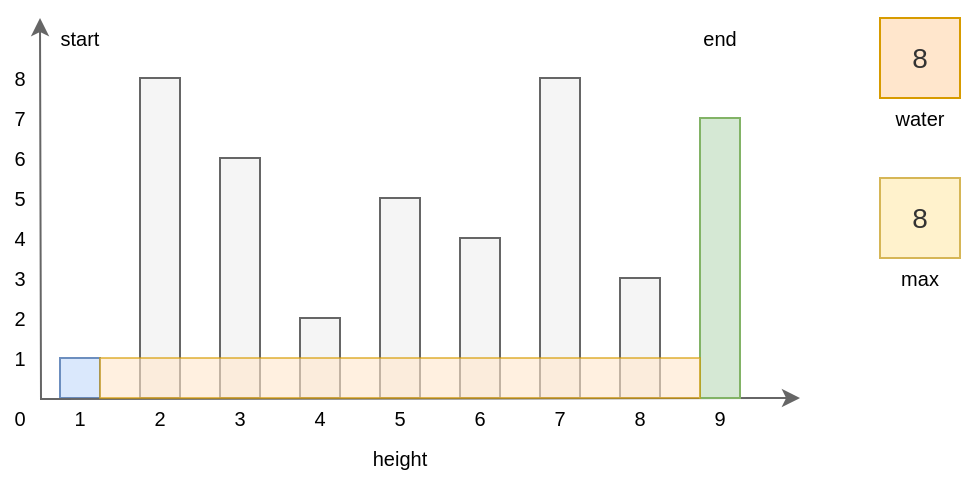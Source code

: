 <mxfile version="26.0.16" pages="8">
  <diagram name="1" id="AS0sLA-gUJZffBNNmKCp">
    <mxGraphModel dx="626" dy="903" grid="1" gridSize="10" guides="1" tooltips="1" connect="1" arrows="1" fold="1" page="1" pageScale="1" pageWidth="560" pageHeight="310" math="0" shadow="0">
      <root>
        <mxCell id="YqY_Bc5etBFNPCDuBgaJ-0" />
        <mxCell id="YqY_Bc5etBFNPCDuBgaJ-1" parent="YqY_Bc5etBFNPCDuBgaJ-0" />
        <mxCell id="YqY_Bc5etBFNPCDuBgaJ-2" value="" style="text;html=1;align=center;verticalAlign=middle;whiteSpace=wrap;rounded=0;fillColor=#dae8fc;strokeColor=#6c8ebf;fontSize=14;" parent="YqY_Bc5etBFNPCDuBgaJ-1" vertex="1">
          <mxGeometry x="70" y="210" width="20" height="20" as="geometry" />
        </mxCell>
        <mxCell id="YqY_Bc5etBFNPCDuBgaJ-3" value="" style="endArrow=classic;startArrow=classic;html=1;rounded=0;fillColor=#f5f5f5;strokeColor=#666666;edgeStyle=orthogonalEdgeStyle;" parent="YqY_Bc5etBFNPCDuBgaJ-1" edge="1">
          <mxGeometry width="50" height="50" relative="1" as="geometry">
            <mxPoint x="440" y="230" as="sourcePoint" />
            <mxPoint x="60" y="40" as="targetPoint" />
          </mxGeometry>
        </mxCell>
        <mxCell id="YqY_Bc5etBFNPCDuBgaJ-4" value="5" style="text;html=1;align=center;verticalAlign=middle;whiteSpace=wrap;rounded=0;fontSize=10;" parent="YqY_Bc5etBFNPCDuBgaJ-1" vertex="1">
          <mxGeometry x="40" y="120" width="20" height="20" as="geometry" />
        </mxCell>
        <mxCell id="YqY_Bc5etBFNPCDuBgaJ-5" value="4" style="text;html=1;align=center;verticalAlign=middle;whiteSpace=wrap;rounded=0;fontSize=10;" parent="YqY_Bc5etBFNPCDuBgaJ-1" vertex="1">
          <mxGeometry x="40" y="140" width="20" height="20" as="geometry" />
        </mxCell>
        <mxCell id="YqY_Bc5etBFNPCDuBgaJ-6" value="6" style="text;html=1;align=center;verticalAlign=middle;whiteSpace=wrap;rounded=0;fontSize=10;" parent="YqY_Bc5etBFNPCDuBgaJ-1" vertex="1">
          <mxGeometry x="40" y="100" width="20" height="20" as="geometry" />
        </mxCell>
        <mxCell id="YqY_Bc5etBFNPCDuBgaJ-7" value="7" style="text;html=1;align=center;verticalAlign=middle;whiteSpace=wrap;rounded=0;fontSize=10;" parent="YqY_Bc5etBFNPCDuBgaJ-1" vertex="1">
          <mxGeometry x="40" y="80" width="20" height="20" as="geometry" />
        </mxCell>
        <mxCell id="YqY_Bc5etBFNPCDuBgaJ-8" value="8" style="text;html=1;align=center;verticalAlign=middle;whiteSpace=wrap;rounded=0;fontSize=10;" parent="YqY_Bc5etBFNPCDuBgaJ-1" vertex="1">
          <mxGeometry x="40" y="60" width="20" height="20" as="geometry" />
        </mxCell>
        <mxCell id="YqY_Bc5etBFNPCDuBgaJ-9" value="3" style="text;html=1;align=center;verticalAlign=middle;whiteSpace=wrap;rounded=0;fontSize=10;" parent="YqY_Bc5etBFNPCDuBgaJ-1" vertex="1">
          <mxGeometry x="40" y="160" width="20" height="20" as="geometry" />
        </mxCell>
        <mxCell id="YqY_Bc5etBFNPCDuBgaJ-10" value="2" style="text;html=1;align=center;verticalAlign=middle;whiteSpace=wrap;rounded=0;fontSize=10;" parent="YqY_Bc5etBFNPCDuBgaJ-1" vertex="1">
          <mxGeometry x="40" y="180" width="20" height="20" as="geometry" />
        </mxCell>
        <mxCell id="YqY_Bc5etBFNPCDuBgaJ-11" value="1" style="text;html=1;align=center;verticalAlign=middle;whiteSpace=wrap;rounded=0;fontSize=10;" parent="YqY_Bc5etBFNPCDuBgaJ-1" vertex="1">
          <mxGeometry x="40" y="200" width="20" height="20" as="geometry" />
        </mxCell>
        <mxCell id="YqY_Bc5etBFNPCDuBgaJ-12" value="0" style="text;html=1;align=center;verticalAlign=middle;whiteSpace=wrap;rounded=0;fontSize=10;" parent="YqY_Bc5etBFNPCDuBgaJ-1" vertex="1">
          <mxGeometry x="40" y="230" width="20" height="20" as="geometry" />
        </mxCell>
        <mxCell id="YqY_Bc5etBFNPCDuBgaJ-13" value="1" style="text;html=1;align=center;verticalAlign=middle;whiteSpace=wrap;rounded=0;fontSize=10;" parent="YqY_Bc5etBFNPCDuBgaJ-1" vertex="1">
          <mxGeometry x="60" y="230" width="40" height="20" as="geometry" />
        </mxCell>
        <mxCell id="YqY_Bc5etBFNPCDuBgaJ-14" value="2" style="text;html=1;align=center;verticalAlign=middle;whiteSpace=wrap;rounded=0;fontSize=10;" parent="YqY_Bc5etBFNPCDuBgaJ-1" vertex="1">
          <mxGeometry x="100" y="230" width="40" height="20" as="geometry" />
        </mxCell>
        <mxCell id="YqY_Bc5etBFNPCDuBgaJ-15" value="3" style="text;html=1;align=center;verticalAlign=middle;whiteSpace=wrap;rounded=0;fontSize=10;" parent="YqY_Bc5etBFNPCDuBgaJ-1" vertex="1">
          <mxGeometry x="140" y="230" width="40" height="20" as="geometry" />
        </mxCell>
        <mxCell id="YqY_Bc5etBFNPCDuBgaJ-16" value="4" style="text;html=1;align=center;verticalAlign=middle;whiteSpace=wrap;rounded=0;fontSize=10;" parent="YqY_Bc5etBFNPCDuBgaJ-1" vertex="1">
          <mxGeometry x="180" y="230" width="40" height="20" as="geometry" />
        </mxCell>
        <mxCell id="YqY_Bc5etBFNPCDuBgaJ-17" value="5" style="text;html=1;align=center;verticalAlign=middle;whiteSpace=wrap;rounded=0;fontSize=10;" parent="YqY_Bc5etBFNPCDuBgaJ-1" vertex="1">
          <mxGeometry x="220" y="230" width="40" height="20" as="geometry" />
        </mxCell>
        <mxCell id="YqY_Bc5etBFNPCDuBgaJ-18" value="6" style="text;html=1;align=center;verticalAlign=middle;whiteSpace=wrap;rounded=0;fontSize=10;" parent="YqY_Bc5etBFNPCDuBgaJ-1" vertex="1">
          <mxGeometry x="260" y="230" width="40" height="20" as="geometry" />
        </mxCell>
        <mxCell id="YqY_Bc5etBFNPCDuBgaJ-19" value="7" style="text;html=1;align=center;verticalAlign=middle;whiteSpace=wrap;rounded=0;fontSize=10;" parent="YqY_Bc5etBFNPCDuBgaJ-1" vertex="1">
          <mxGeometry x="300" y="230" width="40" height="20" as="geometry" />
        </mxCell>
        <mxCell id="YqY_Bc5etBFNPCDuBgaJ-20" value="8" style="text;html=1;align=center;verticalAlign=middle;whiteSpace=wrap;rounded=0;fontSize=10;" parent="YqY_Bc5etBFNPCDuBgaJ-1" vertex="1">
          <mxGeometry x="340" y="230" width="40" height="20" as="geometry" />
        </mxCell>
        <mxCell id="YqY_Bc5etBFNPCDuBgaJ-21" value="" style="text;html=1;align=center;verticalAlign=middle;whiteSpace=wrap;rounded=0;fillColor=#f5f5f5;strokeColor=#666666;fontSize=14;fontColor=#333333;" parent="YqY_Bc5etBFNPCDuBgaJ-1" vertex="1">
          <mxGeometry x="110" y="70" width="20" height="160" as="geometry" />
        </mxCell>
        <mxCell id="YqY_Bc5etBFNPCDuBgaJ-22" value="" style="text;html=1;align=center;verticalAlign=middle;whiteSpace=wrap;rounded=0;fillColor=#f5f5f5;strokeColor=#666666;fontSize=14;fontColor=#333333;" parent="YqY_Bc5etBFNPCDuBgaJ-1" vertex="1">
          <mxGeometry x="150" y="110" width="20" height="120" as="geometry" />
        </mxCell>
        <mxCell id="YqY_Bc5etBFNPCDuBgaJ-23" value="" style="text;html=1;align=center;verticalAlign=middle;whiteSpace=wrap;rounded=0;fillColor=#f5f5f5;strokeColor=#666666;fontSize=14;fontColor=#333333;" parent="YqY_Bc5etBFNPCDuBgaJ-1" vertex="1">
          <mxGeometry x="190" y="190" width="20" height="40" as="geometry" />
        </mxCell>
        <mxCell id="YqY_Bc5etBFNPCDuBgaJ-24" value="" style="text;html=1;align=center;verticalAlign=middle;whiteSpace=wrap;rounded=0;fillColor=#f5f5f5;strokeColor=#666666;fontSize=14;fontColor=#333333;" parent="YqY_Bc5etBFNPCDuBgaJ-1" vertex="1">
          <mxGeometry x="230" y="130" width="20" height="100" as="geometry" />
        </mxCell>
        <mxCell id="YqY_Bc5etBFNPCDuBgaJ-25" value="" style="text;html=1;align=center;verticalAlign=middle;whiteSpace=wrap;rounded=0;fillColor=#f5f5f5;strokeColor=#666666;fontSize=14;fontColor=#333333;" parent="YqY_Bc5etBFNPCDuBgaJ-1" vertex="1">
          <mxGeometry x="270" y="150" width="20" height="80" as="geometry" />
        </mxCell>
        <mxCell id="YqY_Bc5etBFNPCDuBgaJ-26" value="" style="text;html=1;align=center;verticalAlign=middle;whiteSpace=wrap;rounded=0;fillColor=#f5f5f5;strokeColor=#666666;fontSize=14;fontColor=#333333;" parent="YqY_Bc5etBFNPCDuBgaJ-1" vertex="1">
          <mxGeometry x="310" y="70" width="20" height="160" as="geometry" />
        </mxCell>
        <mxCell id="YqY_Bc5etBFNPCDuBgaJ-27" value="" style="text;html=1;align=center;verticalAlign=middle;whiteSpace=wrap;rounded=0;fillColor=#f5f5f5;strokeColor=#666666;fontSize=14;fontColor=#333333;" parent="YqY_Bc5etBFNPCDuBgaJ-1" vertex="1">
          <mxGeometry x="350" y="170" width="20" height="60" as="geometry" />
        </mxCell>
        <mxCell id="YqY_Bc5etBFNPCDuBgaJ-28" value="9" style="text;html=1;align=center;verticalAlign=middle;whiteSpace=wrap;rounded=0;fontSize=10;" parent="YqY_Bc5etBFNPCDuBgaJ-1" vertex="1">
          <mxGeometry x="380" y="230" width="40" height="20" as="geometry" />
        </mxCell>
        <mxCell id="YqY_Bc5etBFNPCDuBgaJ-29" value="" style="text;html=1;align=center;verticalAlign=middle;whiteSpace=wrap;rounded=0;fillColor=#d5e8d4;strokeColor=#82b366;fontSize=14;" parent="YqY_Bc5etBFNPCDuBgaJ-1" vertex="1">
          <mxGeometry x="390" y="90" width="20" height="140" as="geometry" />
        </mxCell>
        <mxCell id="rasVYC-pGlTXkJhINTKd-0" value="start" style="text;html=1;align=center;verticalAlign=middle;whiteSpace=wrap;rounded=0;fontSize=10;" parent="YqY_Bc5etBFNPCDuBgaJ-1" vertex="1">
          <mxGeometry x="60" y="40" width="40" height="20" as="geometry" />
        </mxCell>
        <mxCell id="rasVYC-pGlTXkJhINTKd-1" value="end" style="text;html=1;align=center;verticalAlign=middle;whiteSpace=wrap;rounded=0;fontSize=10;" parent="YqY_Bc5etBFNPCDuBgaJ-1" vertex="1">
          <mxGeometry x="380" y="40" width="40" height="20" as="geometry" />
        </mxCell>
        <mxCell id="AghPVLp6tl62Hx-hMCT9-0" value="" style="rounded=0;whiteSpace=wrap;html=1;opacity=60;fillColor=#ffe6cc;strokeColor=#d79b00;" parent="YqY_Bc5etBFNPCDuBgaJ-1" vertex="1">
          <mxGeometry x="90" y="210" width="300" height="20" as="geometry" />
        </mxCell>
        <mxCell id="AghPVLp6tl62Hx-hMCT9-1" value="8" style="text;html=1;align=center;verticalAlign=middle;whiteSpace=wrap;rounded=0;fillColor=#ffe6cc;strokeColor=#d79b00;fontSize=14;fontColor=#333333;" parent="YqY_Bc5etBFNPCDuBgaJ-1" vertex="1">
          <mxGeometry x="480" y="40" width="40" height="40" as="geometry" />
        </mxCell>
        <mxCell id="AghPVLp6tl62Hx-hMCT9-2" value="water" style="text;html=1;align=center;verticalAlign=middle;whiteSpace=wrap;rounded=0;fontSize=10;" parent="YqY_Bc5etBFNPCDuBgaJ-1" vertex="1">
          <mxGeometry x="480" y="80" width="40" height="20" as="geometry" />
        </mxCell>
        <mxCell id="hkavZUN2RnwiyzaYQdda-0" value="8" style="text;html=1;align=center;verticalAlign=middle;whiteSpace=wrap;rounded=0;fillColor=#fff2cc;strokeColor=#d6b656;fontSize=14;fontColor=#333333;" parent="YqY_Bc5etBFNPCDuBgaJ-1" vertex="1">
          <mxGeometry x="480" y="120" width="40" height="40" as="geometry" />
        </mxCell>
        <mxCell id="hkavZUN2RnwiyzaYQdda-1" value="max" style="text;html=1;align=center;verticalAlign=middle;whiteSpace=wrap;rounded=0;fontSize=10;" parent="YqY_Bc5etBFNPCDuBgaJ-1" vertex="1">
          <mxGeometry x="480" y="160" width="40" height="20" as="geometry" />
        </mxCell>
        <mxCell id="gTNXcDnvRsxBDQA0svft-0" value="height" style="text;html=1;align=center;verticalAlign=middle;whiteSpace=wrap;rounded=0;fontSize=10;" vertex="1" parent="YqY_Bc5etBFNPCDuBgaJ-1">
          <mxGeometry x="40" y="250" width="400" height="20" as="geometry" />
        </mxCell>
      </root>
    </mxGraphModel>
  </diagram>
  <diagram name="2" id="68a3lQP-FmYN2JLL2XuK">
    <mxGraphModel dx="751" dy="1084" grid="1" gridSize="10" guides="1" tooltips="1" connect="1" arrows="1" fold="1" page="1" pageScale="1" pageWidth="560" pageHeight="310" math="0" shadow="0">
      <root>
        <mxCell id="AVVKIU0dX80vfWnTar1h-0" />
        <mxCell id="AVVKIU0dX80vfWnTar1h-1" parent="AVVKIU0dX80vfWnTar1h-0" />
        <mxCell id="AVVKIU0dX80vfWnTar1h-2" value="" style="text;html=1;align=center;verticalAlign=middle;whiteSpace=wrap;rounded=0;fillColor=#f5f5f5;strokeColor=#666666;fontSize=14;fontColor=#333333;" parent="AVVKIU0dX80vfWnTar1h-1" vertex="1">
          <mxGeometry x="70" y="210" width="20" height="20" as="geometry" />
        </mxCell>
        <mxCell id="AVVKIU0dX80vfWnTar1h-3" value="" style="endArrow=classic;startArrow=classic;html=1;rounded=0;fillColor=#f5f5f5;strokeColor=#666666;edgeStyle=orthogonalEdgeStyle;" parent="AVVKIU0dX80vfWnTar1h-1" edge="1">
          <mxGeometry width="50" height="50" relative="1" as="geometry">
            <mxPoint x="440" y="230" as="sourcePoint" />
            <mxPoint x="60" y="40" as="targetPoint" />
          </mxGeometry>
        </mxCell>
        <mxCell id="AVVKIU0dX80vfWnTar1h-4" value="5" style="text;html=1;align=center;verticalAlign=middle;whiteSpace=wrap;rounded=0;fontSize=10;" parent="AVVKIU0dX80vfWnTar1h-1" vertex="1">
          <mxGeometry x="40" y="120" width="20" height="20" as="geometry" />
        </mxCell>
        <mxCell id="AVVKIU0dX80vfWnTar1h-5" value="4" style="text;html=1;align=center;verticalAlign=middle;whiteSpace=wrap;rounded=0;fontSize=10;" parent="AVVKIU0dX80vfWnTar1h-1" vertex="1">
          <mxGeometry x="40" y="140" width="20" height="20" as="geometry" />
        </mxCell>
        <mxCell id="AVVKIU0dX80vfWnTar1h-6" value="6" style="text;html=1;align=center;verticalAlign=middle;whiteSpace=wrap;rounded=0;fontSize=10;" parent="AVVKIU0dX80vfWnTar1h-1" vertex="1">
          <mxGeometry x="40" y="100" width="20" height="20" as="geometry" />
        </mxCell>
        <mxCell id="AVVKIU0dX80vfWnTar1h-7" value="7" style="text;html=1;align=center;verticalAlign=middle;whiteSpace=wrap;rounded=0;fontSize=10;" parent="AVVKIU0dX80vfWnTar1h-1" vertex="1">
          <mxGeometry x="40" y="80" width="20" height="20" as="geometry" />
        </mxCell>
        <mxCell id="AVVKIU0dX80vfWnTar1h-8" value="8" style="text;html=1;align=center;verticalAlign=middle;whiteSpace=wrap;rounded=0;fontSize=10;" parent="AVVKIU0dX80vfWnTar1h-1" vertex="1">
          <mxGeometry x="40" y="60" width="20" height="20" as="geometry" />
        </mxCell>
        <mxCell id="AVVKIU0dX80vfWnTar1h-9" value="3" style="text;html=1;align=center;verticalAlign=middle;whiteSpace=wrap;rounded=0;fontSize=10;" parent="AVVKIU0dX80vfWnTar1h-1" vertex="1">
          <mxGeometry x="40" y="160" width="20" height="20" as="geometry" />
        </mxCell>
        <mxCell id="AVVKIU0dX80vfWnTar1h-10" value="2" style="text;html=1;align=center;verticalAlign=middle;whiteSpace=wrap;rounded=0;fontSize=10;" parent="AVVKIU0dX80vfWnTar1h-1" vertex="1">
          <mxGeometry x="40" y="180" width="20" height="20" as="geometry" />
        </mxCell>
        <mxCell id="AVVKIU0dX80vfWnTar1h-11" value="1" style="text;html=1;align=center;verticalAlign=middle;whiteSpace=wrap;rounded=0;fontSize=10;" parent="AVVKIU0dX80vfWnTar1h-1" vertex="1">
          <mxGeometry x="40" y="200" width="20" height="20" as="geometry" />
        </mxCell>
        <mxCell id="AVVKIU0dX80vfWnTar1h-12" value="0" style="text;html=1;align=center;verticalAlign=middle;whiteSpace=wrap;rounded=0;fontSize=10;" parent="AVVKIU0dX80vfWnTar1h-1" vertex="1">
          <mxGeometry x="40" y="230" width="20" height="20" as="geometry" />
        </mxCell>
        <mxCell id="AVVKIU0dX80vfWnTar1h-13" value="1" style="text;html=1;align=center;verticalAlign=middle;whiteSpace=wrap;rounded=0;fontSize=10;" parent="AVVKIU0dX80vfWnTar1h-1" vertex="1">
          <mxGeometry x="60" y="230" width="40" height="20" as="geometry" />
        </mxCell>
        <mxCell id="AVVKIU0dX80vfWnTar1h-14" value="2" style="text;html=1;align=center;verticalAlign=middle;whiteSpace=wrap;rounded=0;fontSize=10;" parent="AVVKIU0dX80vfWnTar1h-1" vertex="1">
          <mxGeometry x="100" y="230" width="40" height="20" as="geometry" />
        </mxCell>
        <mxCell id="AVVKIU0dX80vfWnTar1h-15" value="3" style="text;html=1;align=center;verticalAlign=middle;whiteSpace=wrap;rounded=0;fontSize=10;" parent="AVVKIU0dX80vfWnTar1h-1" vertex="1">
          <mxGeometry x="140" y="230" width="40" height="20" as="geometry" />
        </mxCell>
        <mxCell id="AVVKIU0dX80vfWnTar1h-16" value="4" style="text;html=1;align=center;verticalAlign=middle;whiteSpace=wrap;rounded=0;fontSize=10;" parent="AVVKIU0dX80vfWnTar1h-1" vertex="1">
          <mxGeometry x="180" y="230" width="40" height="20" as="geometry" />
        </mxCell>
        <mxCell id="AVVKIU0dX80vfWnTar1h-17" value="5" style="text;html=1;align=center;verticalAlign=middle;whiteSpace=wrap;rounded=0;fontSize=10;" parent="AVVKIU0dX80vfWnTar1h-1" vertex="1">
          <mxGeometry x="220" y="230" width="40" height="20" as="geometry" />
        </mxCell>
        <mxCell id="AVVKIU0dX80vfWnTar1h-18" value="6" style="text;html=1;align=center;verticalAlign=middle;whiteSpace=wrap;rounded=0;fontSize=10;" parent="AVVKIU0dX80vfWnTar1h-1" vertex="1">
          <mxGeometry x="260" y="230" width="40" height="20" as="geometry" />
        </mxCell>
        <mxCell id="AVVKIU0dX80vfWnTar1h-19" value="7" style="text;html=1;align=center;verticalAlign=middle;whiteSpace=wrap;rounded=0;fontSize=10;" parent="AVVKIU0dX80vfWnTar1h-1" vertex="1">
          <mxGeometry x="300" y="230" width="40" height="20" as="geometry" />
        </mxCell>
        <mxCell id="AVVKIU0dX80vfWnTar1h-20" value="8" style="text;html=1;align=center;verticalAlign=middle;whiteSpace=wrap;rounded=0;fontSize=10;" parent="AVVKIU0dX80vfWnTar1h-1" vertex="1">
          <mxGeometry x="340" y="230" width="40" height="20" as="geometry" />
        </mxCell>
        <mxCell id="AVVKIU0dX80vfWnTar1h-21" value="" style="text;html=1;align=center;verticalAlign=middle;whiteSpace=wrap;rounded=0;fillColor=#dae8fc;strokeColor=#6c8ebf;fontSize=14;" parent="AVVKIU0dX80vfWnTar1h-1" vertex="1">
          <mxGeometry x="110" y="70" width="20" height="160" as="geometry" />
        </mxCell>
        <mxCell id="AVVKIU0dX80vfWnTar1h-22" value="" style="text;html=1;align=center;verticalAlign=middle;whiteSpace=wrap;rounded=0;fillColor=#f5f5f5;strokeColor=#666666;fontSize=14;fontColor=#333333;" parent="AVVKIU0dX80vfWnTar1h-1" vertex="1">
          <mxGeometry x="150" y="110" width="20" height="120" as="geometry" />
        </mxCell>
        <mxCell id="AVVKIU0dX80vfWnTar1h-23" value="" style="text;html=1;align=center;verticalAlign=middle;whiteSpace=wrap;rounded=0;fillColor=#f5f5f5;strokeColor=#666666;fontSize=14;fontColor=#333333;" parent="AVVKIU0dX80vfWnTar1h-1" vertex="1">
          <mxGeometry x="190" y="190" width="20" height="40" as="geometry" />
        </mxCell>
        <mxCell id="AVVKIU0dX80vfWnTar1h-24" value="" style="text;html=1;align=center;verticalAlign=middle;whiteSpace=wrap;rounded=0;fillColor=#f5f5f5;strokeColor=#666666;fontSize=14;fontColor=#333333;" parent="AVVKIU0dX80vfWnTar1h-1" vertex="1">
          <mxGeometry x="230" y="130" width="20" height="100" as="geometry" />
        </mxCell>
        <mxCell id="AVVKIU0dX80vfWnTar1h-25" value="" style="text;html=1;align=center;verticalAlign=middle;whiteSpace=wrap;rounded=0;fillColor=#f5f5f5;strokeColor=#666666;fontSize=14;fontColor=#333333;" parent="AVVKIU0dX80vfWnTar1h-1" vertex="1">
          <mxGeometry x="270" y="150" width="20" height="80" as="geometry" />
        </mxCell>
        <mxCell id="AVVKIU0dX80vfWnTar1h-26" value="" style="text;html=1;align=center;verticalAlign=middle;whiteSpace=wrap;rounded=0;fillColor=#f5f5f5;strokeColor=#666666;fontSize=14;fontColor=#333333;" parent="AVVKIU0dX80vfWnTar1h-1" vertex="1">
          <mxGeometry x="310" y="70" width="20" height="160" as="geometry" />
        </mxCell>
        <mxCell id="AVVKIU0dX80vfWnTar1h-27" value="" style="text;html=1;align=center;verticalAlign=middle;whiteSpace=wrap;rounded=0;fillColor=#f5f5f5;strokeColor=#666666;fontSize=14;fontColor=#333333;" parent="AVVKIU0dX80vfWnTar1h-1" vertex="1">
          <mxGeometry x="350" y="170" width="20" height="60" as="geometry" />
        </mxCell>
        <mxCell id="AVVKIU0dX80vfWnTar1h-28" value="9" style="text;html=1;align=center;verticalAlign=middle;whiteSpace=wrap;rounded=0;fontSize=10;" parent="AVVKIU0dX80vfWnTar1h-1" vertex="1">
          <mxGeometry x="380" y="230" width="40" height="20" as="geometry" />
        </mxCell>
        <mxCell id="AVVKIU0dX80vfWnTar1h-29" value="" style="text;html=1;align=center;verticalAlign=middle;whiteSpace=wrap;rounded=0;fillColor=#d5e8d4;strokeColor=#82b366;fontSize=14;" parent="AVVKIU0dX80vfWnTar1h-1" vertex="1">
          <mxGeometry x="390" y="90" width="20" height="140" as="geometry" />
        </mxCell>
        <mxCell id="AVVKIU0dX80vfWnTar1h-30" value="start" style="text;html=1;align=center;verticalAlign=middle;whiteSpace=wrap;rounded=0;fontSize=10;" parent="AVVKIU0dX80vfWnTar1h-1" vertex="1">
          <mxGeometry x="100" y="40" width="40" height="20" as="geometry" />
        </mxCell>
        <mxCell id="AVVKIU0dX80vfWnTar1h-31" value="end" style="text;html=1;align=center;verticalAlign=middle;whiteSpace=wrap;rounded=0;fontSize=10;" parent="AVVKIU0dX80vfWnTar1h-1" vertex="1">
          <mxGeometry x="380" y="40" width="40" height="20" as="geometry" />
        </mxCell>
        <mxCell id="AVVKIU0dX80vfWnTar1h-32" value="" style="rounded=0;whiteSpace=wrap;html=1;opacity=60;fillColor=#ffe6cc;strokeColor=#d79b00;" parent="AVVKIU0dX80vfWnTar1h-1" vertex="1">
          <mxGeometry x="130" y="90" width="260" height="140" as="geometry" />
        </mxCell>
        <mxCell id="AVVKIU0dX80vfWnTar1h-33" value="49" style="text;html=1;align=center;verticalAlign=middle;whiteSpace=wrap;rounded=0;fillColor=#ffe6cc;strokeColor=#d79b00;fontSize=14;fontColor=#333333;" parent="AVVKIU0dX80vfWnTar1h-1" vertex="1">
          <mxGeometry x="480" y="40" width="40" height="40" as="geometry" />
        </mxCell>
        <mxCell id="AVVKIU0dX80vfWnTar1h-34" value="water" style="text;html=1;align=center;verticalAlign=middle;whiteSpace=wrap;rounded=0;fontSize=10;" parent="AVVKIU0dX80vfWnTar1h-1" vertex="1">
          <mxGeometry x="480" y="80" width="40" height="20" as="geometry" />
        </mxCell>
        <mxCell id="siJbXQWNgsg79CLbfrZU-0" value="49" style="text;html=1;align=center;verticalAlign=middle;whiteSpace=wrap;rounded=0;fillColor=#fff2cc;strokeColor=#d6b656;fontSize=14;fontColor=#333333;" parent="AVVKIU0dX80vfWnTar1h-1" vertex="1">
          <mxGeometry x="480" y="120" width="40" height="40" as="geometry" />
        </mxCell>
        <mxCell id="siJbXQWNgsg79CLbfrZU-1" value="max" style="text;html=1;align=center;verticalAlign=middle;whiteSpace=wrap;rounded=0;fontSize=10;" parent="AVVKIU0dX80vfWnTar1h-1" vertex="1">
          <mxGeometry x="480" y="160" width="40" height="20" as="geometry" />
        </mxCell>
        <mxCell id="z54g5WdfM5g12cHjJUO_-0" value="height" style="text;html=1;align=center;verticalAlign=middle;whiteSpace=wrap;rounded=0;fontSize=10;" vertex="1" parent="AVVKIU0dX80vfWnTar1h-1">
          <mxGeometry x="40" y="250" width="400" height="20" as="geometry" />
        </mxCell>
      </root>
    </mxGraphModel>
  </diagram>
  <diagram name="3" id="5PBYQOW1zZSZAaw25y6b">
    <mxGraphModel dx="751" dy="1084" grid="1" gridSize="10" guides="1" tooltips="1" connect="1" arrows="1" fold="1" page="1" pageScale="1" pageWidth="560" pageHeight="310" math="0" shadow="0">
      <root>
        <mxCell id="og3vTp99C-auBl7smm6g-0" />
        <mxCell id="og3vTp99C-auBl7smm6g-1" parent="og3vTp99C-auBl7smm6g-0" />
        <mxCell id="og3vTp99C-auBl7smm6g-2" value="" style="text;html=1;align=center;verticalAlign=middle;whiteSpace=wrap;rounded=0;fillColor=#f5f5f5;strokeColor=#666666;fontSize=14;fontColor=#333333;" parent="og3vTp99C-auBl7smm6g-1" vertex="1">
          <mxGeometry x="70" y="210" width="20" height="20" as="geometry" />
        </mxCell>
        <mxCell id="og3vTp99C-auBl7smm6g-3" value="" style="endArrow=classic;startArrow=classic;html=1;rounded=0;fillColor=#f5f5f5;strokeColor=#666666;edgeStyle=orthogonalEdgeStyle;" parent="og3vTp99C-auBl7smm6g-1" edge="1">
          <mxGeometry width="50" height="50" relative="1" as="geometry">
            <mxPoint x="440" y="230" as="sourcePoint" />
            <mxPoint x="60" y="40" as="targetPoint" />
          </mxGeometry>
        </mxCell>
        <mxCell id="og3vTp99C-auBl7smm6g-4" value="5" style="text;html=1;align=center;verticalAlign=middle;whiteSpace=wrap;rounded=0;fontSize=10;" parent="og3vTp99C-auBl7smm6g-1" vertex="1">
          <mxGeometry x="40" y="120" width="20" height="20" as="geometry" />
        </mxCell>
        <mxCell id="og3vTp99C-auBl7smm6g-5" value="4" style="text;html=1;align=center;verticalAlign=middle;whiteSpace=wrap;rounded=0;fontSize=10;" parent="og3vTp99C-auBl7smm6g-1" vertex="1">
          <mxGeometry x="40" y="140" width="20" height="20" as="geometry" />
        </mxCell>
        <mxCell id="og3vTp99C-auBl7smm6g-6" value="6" style="text;html=1;align=center;verticalAlign=middle;whiteSpace=wrap;rounded=0;fontSize=10;" parent="og3vTp99C-auBl7smm6g-1" vertex="1">
          <mxGeometry x="40" y="100" width="20" height="20" as="geometry" />
        </mxCell>
        <mxCell id="og3vTp99C-auBl7smm6g-7" value="7" style="text;html=1;align=center;verticalAlign=middle;whiteSpace=wrap;rounded=0;fontSize=10;" parent="og3vTp99C-auBl7smm6g-1" vertex="1">
          <mxGeometry x="40" y="80" width="20" height="20" as="geometry" />
        </mxCell>
        <mxCell id="og3vTp99C-auBl7smm6g-8" value="8" style="text;html=1;align=center;verticalAlign=middle;whiteSpace=wrap;rounded=0;fontSize=10;" parent="og3vTp99C-auBl7smm6g-1" vertex="1">
          <mxGeometry x="40" y="60" width="20" height="20" as="geometry" />
        </mxCell>
        <mxCell id="og3vTp99C-auBl7smm6g-9" value="3" style="text;html=1;align=center;verticalAlign=middle;whiteSpace=wrap;rounded=0;fontSize=10;" parent="og3vTp99C-auBl7smm6g-1" vertex="1">
          <mxGeometry x="40" y="160" width="20" height="20" as="geometry" />
        </mxCell>
        <mxCell id="og3vTp99C-auBl7smm6g-10" value="2" style="text;html=1;align=center;verticalAlign=middle;whiteSpace=wrap;rounded=0;fontSize=10;" parent="og3vTp99C-auBl7smm6g-1" vertex="1">
          <mxGeometry x="40" y="180" width="20" height="20" as="geometry" />
        </mxCell>
        <mxCell id="og3vTp99C-auBl7smm6g-11" value="1" style="text;html=1;align=center;verticalAlign=middle;whiteSpace=wrap;rounded=0;fontSize=10;" parent="og3vTp99C-auBl7smm6g-1" vertex="1">
          <mxGeometry x="40" y="200" width="20" height="20" as="geometry" />
        </mxCell>
        <mxCell id="og3vTp99C-auBl7smm6g-12" value="0" style="text;html=1;align=center;verticalAlign=middle;whiteSpace=wrap;rounded=0;fontSize=10;" parent="og3vTp99C-auBl7smm6g-1" vertex="1">
          <mxGeometry x="40" y="230" width="20" height="20" as="geometry" />
        </mxCell>
        <mxCell id="og3vTp99C-auBl7smm6g-13" value="1" style="text;html=1;align=center;verticalAlign=middle;whiteSpace=wrap;rounded=0;fontSize=10;" parent="og3vTp99C-auBl7smm6g-1" vertex="1">
          <mxGeometry x="60" y="230" width="40" height="20" as="geometry" />
        </mxCell>
        <mxCell id="og3vTp99C-auBl7smm6g-14" value="2" style="text;html=1;align=center;verticalAlign=middle;whiteSpace=wrap;rounded=0;fontSize=10;" parent="og3vTp99C-auBl7smm6g-1" vertex="1">
          <mxGeometry x="100" y="230" width="40" height="20" as="geometry" />
        </mxCell>
        <mxCell id="og3vTp99C-auBl7smm6g-15" value="3" style="text;html=1;align=center;verticalAlign=middle;whiteSpace=wrap;rounded=0;fontSize=10;" parent="og3vTp99C-auBl7smm6g-1" vertex="1">
          <mxGeometry x="140" y="230" width="40" height="20" as="geometry" />
        </mxCell>
        <mxCell id="og3vTp99C-auBl7smm6g-16" value="4" style="text;html=1;align=center;verticalAlign=middle;whiteSpace=wrap;rounded=0;fontSize=10;" parent="og3vTp99C-auBl7smm6g-1" vertex="1">
          <mxGeometry x="180" y="230" width="40" height="20" as="geometry" />
        </mxCell>
        <mxCell id="og3vTp99C-auBl7smm6g-17" value="5" style="text;html=1;align=center;verticalAlign=middle;whiteSpace=wrap;rounded=0;fontSize=10;" parent="og3vTp99C-auBl7smm6g-1" vertex="1">
          <mxGeometry x="220" y="230" width="40" height="20" as="geometry" />
        </mxCell>
        <mxCell id="og3vTp99C-auBl7smm6g-18" value="6" style="text;html=1;align=center;verticalAlign=middle;whiteSpace=wrap;rounded=0;fontSize=10;" parent="og3vTp99C-auBl7smm6g-1" vertex="1">
          <mxGeometry x="260" y="230" width="40" height="20" as="geometry" />
        </mxCell>
        <mxCell id="og3vTp99C-auBl7smm6g-19" value="7" style="text;html=1;align=center;verticalAlign=middle;whiteSpace=wrap;rounded=0;fontSize=10;" parent="og3vTp99C-auBl7smm6g-1" vertex="1">
          <mxGeometry x="300" y="230" width="40" height="20" as="geometry" />
        </mxCell>
        <mxCell id="og3vTp99C-auBl7smm6g-20" value="8" style="text;html=1;align=center;verticalAlign=middle;whiteSpace=wrap;rounded=0;fontSize=10;" parent="og3vTp99C-auBl7smm6g-1" vertex="1">
          <mxGeometry x="340" y="230" width="40" height="20" as="geometry" />
        </mxCell>
        <mxCell id="og3vTp99C-auBl7smm6g-21" value="" style="text;html=1;align=center;verticalAlign=middle;whiteSpace=wrap;rounded=0;fillColor=#dae8fc;strokeColor=#6c8ebf;fontSize=14;" parent="og3vTp99C-auBl7smm6g-1" vertex="1">
          <mxGeometry x="110" y="70" width="20" height="160" as="geometry" />
        </mxCell>
        <mxCell id="og3vTp99C-auBl7smm6g-22" value="" style="text;html=1;align=center;verticalAlign=middle;whiteSpace=wrap;rounded=0;fillColor=#f5f5f5;strokeColor=#666666;fontSize=14;fontColor=#333333;" parent="og3vTp99C-auBl7smm6g-1" vertex="1">
          <mxGeometry x="150" y="110" width="20" height="120" as="geometry" />
        </mxCell>
        <mxCell id="og3vTp99C-auBl7smm6g-23" value="" style="text;html=1;align=center;verticalAlign=middle;whiteSpace=wrap;rounded=0;fillColor=#f5f5f5;strokeColor=#666666;fontSize=14;fontColor=#333333;" parent="og3vTp99C-auBl7smm6g-1" vertex="1">
          <mxGeometry x="190" y="190" width="20" height="40" as="geometry" />
        </mxCell>
        <mxCell id="og3vTp99C-auBl7smm6g-24" value="" style="text;html=1;align=center;verticalAlign=middle;whiteSpace=wrap;rounded=0;fillColor=#f5f5f5;strokeColor=#666666;fontSize=14;fontColor=#333333;" parent="og3vTp99C-auBl7smm6g-1" vertex="1">
          <mxGeometry x="230" y="130" width="20" height="100" as="geometry" />
        </mxCell>
        <mxCell id="og3vTp99C-auBl7smm6g-25" value="" style="text;html=1;align=center;verticalAlign=middle;whiteSpace=wrap;rounded=0;fillColor=#f5f5f5;strokeColor=#666666;fontSize=14;fontColor=#333333;" parent="og3vTp99C-auBl7smm6g-1" vertex="1">
          <mxGeometry x="270" y="150" width="20" height="80" as="geometry" />
        </mxCell>
        <mxCell id="og3vTp99C-auBl7smm6g-26" value="" style="text;html=1;align=center;verticalAlign=middle;whiteSpace=wrap;rounded=0;fillColor=#f5f5f5;strokeColor=#666666;fontSize=14;fontColor=#333333;" parent="og3vTp99C-auBl7smm6g-1" vertex="1">
          <mxGeometry x="310" y="70" width="20" height="160" as="geometry" />
        </mxCell>
        <mxCell id="og3vTp99C-auBl7smm6g-27" value="" style="text;html=1;align=center;verticalAlign=middle;whiteSpace=wrap;rounded=0;fillColor=#d5e8d4;strokeColor=#82b366;fontSize=14;" parent="og3vTp99C-auBl7smm6g-1" vertex="1">
          <mxGeometry x="350" y="170" width="20" height="60" as="geometry" />
        </mxCell>
        <mxCell id="og3vTp99C-auBl7smm6g-28" value="9" style="text;html=1;align=center;verticalAlign=middle;whiteSpace=wrap;rounded=0;fontSize=10;" parent="og3vTp99C-auBl7smm6g-1" vertex="1">
          <mxGeometry x="380" y="230" width="40" height="20" as="geometry" />
        </mxCell>
        <mxCell id="og3vTp99C-auBl7smm6g-29" value="" style="text;html=1;align=center;verticalAlign=middle;whiteSpace=wrap;rounded=0;fillColor=#f5f5f5;strokeColor=#666666;fontSize=14;fontColor=#333333;" parent="og3vTp99C-auBl7smm6g-1" vertex="1">
          <mxGeometry x="390" y="90" width="20" height="140" as="geometry" />
        </mxCell>
        <mxCell id="og3vTp99C-auBl7smm6g-30" value="start" style="text;html=1;align=center;verticalAlign=middle;whiteSpace=wrap;rounded=0;fontSize=10;" parent="og3vTp99C-auBl7smm6g-1" vertex="1">
          <mxGeometry x="100" y="40" width="40" height="20" as="geometry" />
        </mxCell>
        <mxCell id="og3vTp99C-auBl7smm6g-31" value="end" style="text;html=1;align=center;verticalAlign=middle;whiteSpace=wrap;rounded=0;fontSize=10;" parent="og3vTp99C-auBl7smm6g-1" vertex="1">
          <mxGeometry x="340" y="40" width="40" height="20" as="geometry" />
        </mxCell>
        <mxCell id="og3vTp99C-auBl7smm6g-32" value="" style="rounded=0;whiteSpace=wrap;html=1;opacity=60;fillColor=#ffe6cc;strokeColor=#d79b00;" parent="og3vTp99C-auBl7smm6g-1" vertex="1">
          <mxGeometry x="130" y="170" width="220" height="60" as="geometry" />
        </mxCell>
        <mxCell id="og3vTp99C-auBl7smm6g-33" value="18" style="text;html=1;align=center;verticalAlign=middle;whiteSpace=wrap;rounded=0;fillColor=#ffe6cc;strokeColor=#d79b00;fontSize=14;fontColor=#333333;" parent="og3vTp99C-auBl7smm6g-1" vertex="1">
          <mxGeometry x="480" y="40" width="40" height="40" as="geometry" />
        </mxCell>
        <mxCell id="og3vTp99C-auBl7smm6g-34" value="water" style="text;html=1;align=center;verticalAlign=middle;whiteSpace=wrap;rounded=0;fontSize=10;" parent="og3vTp99C-auBl7smm6g-1" vertex="1">
          <mxGeometry x="480" y="80" width="40" height="20" as="geometry" />
        </mxCell>
        <mxCell id="6jwP64N8zJaERSmbhZ5T-0" value="49" style="text;html=1;align=center;verticalAlign=middle;whiteSpace=wrap;rounded=0;fillColor=#f5f5f5;strokeColor=#666666;fontSize=14;fontColor=#333333;" parent="og3vTp99C-auBl7smm6g-1" vertex="1">
          <mxGeometry x="480" y="120" width="40" height="40" as="geometry" />
        </mxCell>
        <mxCell id="6jwP64N8zJaERSmbhZ5T-1" value="max" style="text;html=1;align=center;verticalAlign=middle;whiteSpace=wrap;rounded=0;fontSize=10;" parent="og3vTp99C-auBl7smm6g-1" vertex="1">
          <mxGeometry x="480" y="160" width="40" height="20" as="geometry" />
        </mxCell>
        <mxCell id="AsOixs66ULh0UalWo5Fm-0" value="height" style="text;html=1;align=center;verticalAlign=middle;whiteSpace=wrap;rounded=0;fontSize=10;" vertex="1" parent="og3vTp99C-auBl7smm6g-1">
          <mxGeometry x="40" y="250" width="400" height="20" as="geometry" />
        </mxCell>
      </root>
    </mxGraphModel>
  </diagram>
  <diagram name="4" id="LGBf9oMt94nhc_-82jh0">
    <mxGraphModel dx="751" dy="1084" grid="1" gridSize="10" guides="1" tooltips="1" connect="1" arrows="1" fold="1" page="1" pageScale="1" pageWidth="560" pageHeight="310" math="0" shadow="0">
      <root>
        <mxCell id="-Us6cyAeSnRW3lyOsUR5-0" />
        <mxCell id="-Us6cyAeSnRW3lyOsUR5-1" parent="-Us6cyAeSnRW3lyOsUR5-0" />
        <mxCell id="-Us6cyAeSnRW3lyOsUR5-2" value="" style="text;html=1;align=center;verticalAlign=middle;whiteSpace=wrap;rounded=0;fillColor=#f5f5f5;strokeColor=#666666;fontSize=14;fontColor=#333333;" parent="-Us6cyAeSnRW3lyOsUR5-1" vertex="1">
          <mxGeometry x="70" y="210" width="20" height="20" as="geometry" />
        </mxCell>
        <mxCell id="-Us6cyAeSnRW3lyOsUR5-3" value="" style="endArrow=classic;startArrow=classic;html=1;rounded=0;fillColor=#f5f5f5;strokeColor=#666666;edgeStyle=orthogonalEdgeStyle;" parent="-Us6cyAeSnRW3lyOsUR5-1" edge="1">
          <mxGeometry width="50" height="50" relative="1" as="geometry">
            <mxPoint x="440" y="230" as="sourcePoint" />
            <mxPoint x="60" y="40" as="targetPoint" />
          </mxGeometry>
        </mxCell>
        <mxCell id="-Us6cyAeSnRW3lyOsUR5-4" value="5" style="text;html=1;align=center;verticalAlign=middle;whiteSpace=wrap;rounded=0;fontSize=10;" parent="-Us6cyAeSnRW3lyOsUR5-1" vertex="1">
          <mxGeometry x="40" y="120" width="20" height="20" as="geometry" />
        </mxCell>
        <mxCell id="-Us6cyAeSnRW3lyOsUR5-5" value="4" style="text;html=1;align=center;verticalAlign=middle;whiteSpace=wrap;rounded=0;fontSize=10;" parent="-Us6cyAeSnRW3lyOsUR5-1" vertex="1">
          <mxGeometry x="40" y="140" width="20" height="20" as="geometry" />
        </mxCell>
        <mxCell id="-Us6cyAeSnRW3lyOsUR5-6" value="6" style="text;html=1;align=center;verticalAlign=middle;whiteSpace=wrap;rounded=0;fontSize=10;" parent="-Us6cyAeSnRW3lyOsUR5-1" vertex="1">
          <mxGeometry x="40" y="100" width="20" height="20" as="geometry" />
        </mxCell>
        <mxCell id="-Us6cyAeSnRW3lyOsUR5-7" value="7" style="text;html=1;align=center;verticalAlign=middle;whiteSpace=wrap;rounded=0;fontSize=10;" parent="-Us6cyAeSnRW3lyOsUR5-1" vertex="1">
          <mxGeometry x="40" y="80" width="20" height="20" as="geometry" />
        </mxCell>
        <mxCell id="-Us6cyAeSnRW3lyOsUR5-8" value="8" style="text;html=1;align=center;verticalAlign=middle;whiteSpace=wrap;rounded=0;fontSize=10;" parent="-Us6cyAeSnRW3lyOsUR5-1" vertex="1">
          <mxGeometry x="40" y="60" width="20" height="20" as="geometry" />
        </mxCell>
        <mxCell id="-Us6cyAeSnRW3lyOsUR5-9" value="3" style="text;html=1;align=center;verticalAlign=middle;whiteSpace=wrap;rounded=0;fontSize=10;" parent="-Us6cyAeSnRW3lyOsUR5-1" vertex="1">
          <mxGeometry x="40" y="160" width="20" height="20" as="geometry" />
        </mxCell>
        <mxCell id="-Us6cyAeSnRW3lyOsUR5-10" value="2" style="text;html=1;align=center;verticalAlign=middle;whiteSpace=wrap;rounded=0;fontSize=10;" parent="-Us6cyAeSnRW3lyOsUR5-1" vertex="1">
          <mxGeometry x="40" y="180" width="20" height="20" as="geometry" />
        </mxCell>
        <mxCell id="-Us6cyAeSnRW3lyOsUR5-11" value="1" style="text;html=1;align=center;verticalAlign=middle;whiteSpace=wrap;rounded=0;fontSize=10;" parent="-Us6cyAeSnRW3lyOsUR5-1" vertex="1">
          <mxGeometry x="40" y="200" width="20" height="20" as="geometry" />
        </mxCell>
        <mxCell id="-Us6cyAeSnRW3lyOsUR5-12" value="0" style="text;html=1;align=center;verticalAlign=middle;whiteSpace=wrap;rounded=0;fontSize=10;" parent="-Us6cyAeSnRW3lyOsUR5-1" vertex="1">
          <mxGeometry x="40" y="230" width="20" height="20" as="geometry" />
        </mxCell>
        <mxCell id="-Us6cyAeSnRW3lyOsUR5-13" value="1" style="text;html=1;align=center;verticalAlign=middle;whiteSpace=wrap;rounded=0;fontSize=10;" parent="-Us6cyAeSnRW3lyOsUR5-1" vertex="1">
          <mxGeometry x="60" y="230" width="40" height="20" as="geometry" />
        </mxCell>
        <mxCell id="-Us6cyAeSnRW3lyOsUR5-14" value="2" style="text;html=1;align=center;verticalAlign=middle;whiteSpace=wrap;rounded=0;fontSize=10;" parent="-Us6cyAeSnRW3lyOsUR5-1" vertex="1">
          <mxGeometry x="100" y="230" width="40" height="20" as="geometry" />
        </mxCell>
        <mxCell id="-Us6cyAeSnRW3lyOsUR5-15" value="3" style="text;html=1;align=center;verticalAlign=middle;whiteSpace=wrap;rounded=0;fontSize=10;" parent="-Us6cyAeSnRW3lyOsUR5-1" vertex="1">
          <mxGeometry x="140" y="230" width="40" height="20" as="geometry" />
        </mxCell>
        <mxCell id="-Us6cyAeSnRW3lyOsUR5-16" value="4" style="text;html=1;align=center;verticalAlign=middle;whiteSpace=wrap;rounded=0;fontSize=10;" parent="-Us6cyAeSnRW3lyOsUR5-1" vertex="1">
          <mxGeometry x="180" y="230" width="40" height="20" as="geometry" />
        </mxCell>
        <mxCell id="-Us6cyAeSnRW3lyOsUR5-17" value="5" style="text;html=1;align=center;verticalAlign=middle;whiteSpace=wrap;rounded=0;fontSize=10;" parent="-Us6cyAeSnRW3lyOsUR5-1" vertex="1">
          <mxGeometry x="220" y="230" width="40" height="20" as="geometry" />
        </mxCell>
        <mxCell id="-Us6cyAeSnRW3lyOsUR5-18" value="6" style="text;html=1;align=center;verticalAlign=middle;whiteSpace=wrap;rounded=0;fontSize=10;" parent="-Us6cyAeSnRW3lyOsUR5-1" vertex="1">
          <mxGeometry x="260" y="230" width="40" height="20" as="geometry" />
        </mxCell>
        <mxCell id="-Us6cyAeSnRW3lyOsUR5-19" value="7" style="text;html=1;align=center;verticalAlign=middle;whiteSpace=wrap;rounded=0;fontSize=10;" parent="-Us6cyAeSnRW3lyOsUR5-1" vertex="1">
          <mxGeometry x="300" y="230" width="40" height="20" as="geometry" />
        </mxCell>
        <mxCell id="-Us6cyAeSnRW3lyOsUR5-20" value="8" style="text;html=1;align=center;verticalAlign=middle;whiteSpace=wrap;rounded=0;fontSize=10;" parent="-Us6cyAeSnRW3lyOsUR5-1" vertex="1">
          <mxGeometry x="340" y="230" width="40" height="20" as="geometry" />
        </mxCell>
        <mxCell id="-Us6cyAeSnRW3lyOsUR5-21" value="" style="text;html=1;align=center;verticalAlign=middle;whiteSpace=wrap;rounded=0;fillColor=#dae8fc;strokeColor=#6c8ebf;fontSize=14;" parent="-Us6cyAeSnRW3lyOsUR5-1" vertex="1">
          <mxGeometry x="110" y="70" width="20" height="160" as="geometry" />
        </mxCell>
        <mxCell id="-Us6cyAeSnRW3lyOsUR5-22" value="" style="text;html=1;align=center;verticalAlign=middle;whiteSpace=wrap;rounded=0;fillColor=#f5f5f5;strokeColor=#666666;fontSize=14;fontColor=#333333;" parent="-Us6cyAeSnRW3lyOsUR5-1" vertex="1">
          <mxGeometry x="150" y="110" width="20" height="120" as="geometry" />
        </mxCell>
        <mxCell id="-Us6cyAeSnRW3lyOsUR5-23" value="" style="text;html=1;align=center;verticalAlign=middle;whiteSpace=wrap;rounded=0;fillColor=#f5f5f5;strokeColor=#666666;fontSize=14;fontColor=#333333;" parent="-Us6cyAeSnRW3lyOsUR5-1" vertex="1">
          <mxGeometry x="190" y="190" width="20" height="40" as="geometry" />
        </mxCell>
        <mxCell id="-Us6cyAeSnRW3lyOsUR5-24" value="" style="text;html=1;align=center;verticalAlign=middle;whiteSpace=wrap;rounded=0;fillColor=#f5f5f5;strokeColor=#666666;fontSize=14;fontColor=#333333;" parent="-Us6cyAeSnRW3lyOsUR5-1" vertex="1">
          <mxGeometry x="230" y="130" width="20" height="100" as="geometry" />
        </mxCell>
        <mxCell id="-Us6cyAeSnRW3lyOsUR5-25" value="" style="text;html=1;align=center;verticalAlign=middle;whiteSpace=wrap;rounded=0;fillColor=#f5f5f5;strokeColor=#666666;fontSize=14;fontColor=#333333;" parent="-Us6cyAeSnRW3lyOsUR5-1" vertex="1">
          <mxGeometry x="270" y="150" width="20" height="80" as="geometry" />
        </mxCell>
        <mxCell id="-Us6cyAeSnRW3lyOsUR5-26" value="" style="text;html=1;align=center;verticalAlign=middle;whiteSpace=wrap;rounded=0;fillColor=#d5e8d4;strokeColor=#82b366;fontSize=14;" parent="-Us6cyAeSnRW3lyOsUR5-1" vertex="1">
          <mxGeometry x="310" y="70" width="20" height="160" as="geometry" />
        </mxCell>
        <mxCell id="-Us6cyAeSnRW3lyOsUR5-27" value="" style="text;html=1;align=center;verticalAlign=middle;whiteSpace=wrap;rounded=0;fontSize=14;fillColor=#f5f5f5;fontColor=#333333;strokeColor=#666666;" parent="-Us6cyAeSnRW3lyOsUR5-1" vertex="1">
          <mxGeometry x="350" y="170" width="20" height="60" as="geometry" />
        </mxCell>
        <mxCell id="-Us6cyAeSnRW3lyOsUR5-28" value="9" style="text;html=1;align=center;verticalAlign=middle;whiteSpace=wrap;rounded=0;fontSize=10;" parent="-Us6cyAeSnRW3lyOsUR5-1" vertex="1">
          <mxGeometry x="380" y="230" width="40" height="20" as="geometry" />
        </mxCell>
        <mxCell id="-Us6cyAeSnRW3lyOsUR5-29" value="" style="text;html=1;align=center;verticalAlign=middle;whiteSpace=wrap;rounded=0;fillColor=#f5f5f5;strokeColor=#666666;fontSize=14;fontColor=#333333;" parent="-Us6cyAeSnRW3lyOsUR5-1" vertex="1">
          <mxGeometry x="390" y="90" width="20" height="140" as="geometry" />
        </mxCell>
        <mxCell id="-Us6cyAeSnRW3lyOsUR5-30" value="start" style="text;html=1;align=center;verticalAlign=middle;whiteSpace=wrap;rounded=0;fontSize=10;" parent="-Us6cyAeSnRW3lyOsUR5-1" vertex="1">
          <mxGeometry x="100" y="40" width="40" height="20" as="geometry" />
        </mxCell>
        <mxCell id="-Us6cyAeSnRW3lyOsUR5-31" value="end" style="text;html=1;align=center;verticalAlign=middle;whiteSpace=wrap;rounded=0;fontSize=10;" parent="-Us6cyAeSnRW3lyOsUR5-1" vertex="1">
          <mxGeometry x="300" y="40" width="40" height="20" as="geometry" />
        </mxCell>
        <mxCell id="-Us6cyAeSnRW3lyOsUR5-32" value="" style="rounded=0;whiteSpace=wrap;html=1;opacity=60;fillColor=#ffe6cc;strokeColor=#d79b00;" parent="-Us6cyAeSnRW3lyOsUR5-1" vertex="1">
          <mxGeometry x="130" y="70" width="180" height="160" as="geometry" />
        </mxCell>
        <mxCell id="-Us6cyAeSnRW3lyOsUR5-33" value="40" style="text;html=1;align=center;verticalAlign=middle;whiteSpace=wrap;rounded=0;fillColor=#ffe6cc;strokeColor=#d79b00;fontSize=14;fontColor=#333333;" parent="-Us6cyAeSnRW3lyOsUR5-1" vertex="1">
          <mxGeometry x="480" y="40" width="40" height="40" as="geometry" />
        </mxCell>
        <mxCell id="-Us6cyAeSnRW3lyOsUR5-34" value="water" style="text;html=1;align=center;verticalAlign=middle;whiteSpace=wrap;rounded=0;fontSize=10;" parent="-Us6cyAeSnRW3lyOsUR5-1" vertex="1">
          <mxGeometry x="480" y="80" width="40" height="20" as="geometry" />
        </mxCell>
        <mxCell id="-Us6cyAeSnRW3lyOsUR5-35" value="49" style="text;html=1;align=center;verticalAlign=middle;whiteSpace=wrap;rounded=0;fillColor=#f5f5f5;strokeColor=#666666;fontSize=14;fontColor=#333333;" parent="-Us6cyAeSnRW3lyOsUR5-1" vertex="1">
          <mxGeometry x="480" y="120" width="40" height="40" as="geometry" />
        </mxCell>
        <mxCell id="-Us6cyAeSnRW3lyOsUR5-36" value="max" style="text;html=1;align=center;verticalAlign=middle;whiteSpace=wrap;rounded=0;fontSize=10;" parent="-Us6cyAeSnRW3lyOsUR5-1" vertex="1">
          <mxGeometry x="480" y="160" width="40" height="20" as="geometry" />
        </mxCell>
        <mxCell id="HNS2MV2yTJVWQPO6szrX-0" value="height" style="text;html=1;align=center;verticalAlign=middle;whiteSpace=wrap;rounded=0;fontSize=10;" vertex="1" parent="-Us6cyAeSnRW3lyOsUR5-1">
          <mxGeometry x="40" y="250" width="400" height="20" as="geometry" />
        </mxCell>
      </root>
    </mxGraphModel>
  </diagram>
  <diagram name="5" id="3V86GFe7URjKN5hpi6hS">
    <mxGraphModel dx="751" dy="1084" grid="1" gridSize="10" guides="1" tooltips="1" connect="1" arrows="1" fold="1" page="1" pageScale="1" pageWidth="560" pageHeight="310" math="0" shadow="0">
      <root>
        <mxCell id="Ei0wTCqXl9tBXvh3ttNn-0" />
        <mxCell id="Ei0wTCqXl9tBXvh3ttNn-1" parent="Ei0wTCqXl9tBXvh3ttNn-0" />
        <mxCell id="Ei0wTCqXl9tBXvh3ttNn-2" value="" style="text;html=1;align=center;verticalAlign=middle;whiteSpace=wrap;rounded=0;fillColor=#f5f5f5;strokeColor=#666666;fontSize=14;fontColor=#333333;" parent="Ei0wTCqXl9tBXvh3ttNn-1" vertex="1">
          <mxGeometry x="70" y="210" width="20" height="20" as="geometry" />
        </mxCell>
        <mxCell id="Ei0wTCqXl9tBXvh3ttNn-3" value="" style="endArrow=classic;startArrow=classic;html=1;rounded=0;fillColor=#f5f5f5;strokeColor=#666666;edgeStyle=orthogonalEdgeStyle;" parent="Ei0wTCqXl9tBXvh3ttNn-1" edge="1">
          <mxGeometry width="50" height="50" relative="1" as="geometry">
            <mxPoint x="440" y="230" as="sourcePoint" />
            <mxPoint x="60" y="40" as="targetPoint" />
          </mxGeometry>
        </mxCell>
        <mxCell id="Ei0wTCqXl9tBXvh3ttNn-4" value="5" style="text;html=1;align=center;verticalAlign=middle;whiteSpace=wrap;rounded=0;fontSize=10;" parent="Ei0wTCqXl9tBXvh3ttNn-1" vertex="1">
          <mxGeometry x="40" y="120" width="20" height="20" as="geometry" />
        </mxCell>
        <mxCell id="Ei0wTCqXl9tBXvh3ttNn-5" value="4" style="text;html=1;align=center;verticalAlign=middle;whiteSpace=wrap;rounded=0;fontSize=10;" parent="Ei0wTCqXl9tBXvh3ttNn-1" vertex="1">
          <mxGeometry x="40" y="140" width="20" height="20" as="geometry" />
        </mxCell>
        <mxCell id="Ei0wTCqXl9tBXvh3ttNn-6" value="6" style="text;html=1;align=center;verticalAlign=middle;whiteSpace=wrap;rounded=0;fontSize=10;" parent="Ei0wTCqXl9tBXvh3ttNn-1" vertex="1">
          <mxGeometry x="40" y="100" width="20" height="20" as="geometry" />
        </mxCell>
        <mxCell id="Ei0wTCqXl9tBXvh3ttNn-7" value="7" style="text;html=1;align=center;verticalAlign=middle;whiteSpace=wrap;rounded=0;fontSize=10;" parent="Ei0wTCqXl9tBXvh3ttNn-1" vertex="1">
          <mxGeometry x="40" y="80" width="20" height="20" as="geometry" />
        </mxCell>
        <mxCell id="Ei0wTCqXl9tBXvh3ttNn-8" value="8" style="text;html=1;align=center;verticalAlign=middle;whiteSpace=wrap;rounded=0;fontSize=10;" parent="Ei0wTCqXl9tBXvh3ttNn-1" vertex="1">
          <mxGeometry x="40" y="60" width="20" height="20" as="geometry" />
        </mxCell>
        <mxCell id="Ei0wTCqXl9tBXvh3ttNn-9" value="3" style="text;html=1;align=center;verticalAlign=middle;whiteSpace=wrap;rounded=0;fontSize=10;" parent="Ei0wTCqXl9tBXvh3ttNn-1" vertex="1">
          <mxGeometry x="40" y="160" width="20" height="20" as="geometry" />
        </mxCell>
        <mxCell id="Ei0wTCqXl9tBXvh3ttNn-10" value="2" style="text;html=1;align=center;verticalAlign=middle;whiteSpace=wrap;rounded=0;fontSize=10;" parent="Ei0wTCqXl9tBXvh3ttNn-1" vertex="1">
          <mxGeometry x="40" y="180" width="20" height="20" as="geometry" />
        </mxCell>
        <mxCell id="Ei0wTCqXl9tBXvh3ttNn-11" value="1" style="text;html=1;align=center;verticalAlign=middle;whiteSpace=wrap;rounded=0;fontSize=10;" parent="Ei0wTCqXl9tBXvh3ttNn-1" vertex="1">
          <mxGeometry x="40" y="200" width="20" height="20" as="geometry" />
        </mxCell>
        <mxCell id="Ei0wTCqXl9tBXvh3ttNn-12" value="0" style="text;html=1;align=center;verticalAlign=middle;whiteSpace=wrap;rounded=0;fontSize=10;" parent="Ei0wTCqXl9tBXvh3ttNn-1" vertex="1">
          <mxGeometry x="40" y="230" width="20" height="20" as="geometry" />
        </mxCell>
        <mxCell id="Ei0wTCqXl9tBXvh3ttNn-13" value="1" style="text;html=1;align=center;verticalAlign=middle;whiteSpace=wrap;rounded=0;fontSize=10;" parent="Ei0wTCqXl9tBXvh3ttNn-1" vertex="1">
          <mxGeometry x="60" y="230" width="40" height="20" as="geometry" />
        </mxCell>
        <mxCell id="Ei0wTCqXl9tBXvh3ttNn-14" value="2" style="text;html=1;align=center;verticalAlign=middle;whiteSpace=wrap;rounded=0;fontSize=10;" parent="Ei0wTCqXl9tBXvh3ttNn-1" vertex="1">
          <mxGeometry x="100" y="230" width="40" height="20" as="geometry" />
        </mxCell>
        <mxCell id="Ei0wTCqXl9tBXvh3ttNn-15" value="3" style="text;html=1;align=center;verticalAlign=middle;whiteSpace=wrap;rounded=0;fontSize=10;" parent="Ei0wTCqXl9tBXvh3ttNn-1" vertex="1">
          <mxGeometry x="140" y="230" width="40" height="20" as="geometry" />
        </mxCell>
        <mxCell id="Ei0wTCqXl9tBXvh3ttNn-16" value="4" style="text;html=1;align=center;verticalAlign=middle;whiteSpace=wrap;rounded=0;fontSize=10;" parent="Ei0wTCqXl9tBXvh3ttNn-1" vertex="1">
          <mxGeometry x="180" y="230" width="40" height="20" as="geometry" />
        </mxCell>
        <mxCell id="Ei0wTCqXl9tBXvh3ttNn-17" value="5" style="text;html=1;align=center;verticalAlign=middle;whiteSpace=wrap;rounded=0;fontSize=10;" parent="Ei0wTCqXl9tBXvh3ttNn-1" vertex="1">
          <mxGeometry x="220" y="230" width="40" height="20" as="geometry" />
        </mxCell>
        <mxCell id="Ei0wTCqXl9tBXvh3ttNn-18" value="6" style="text;html=1;align=center;verticalAlign=middle;whiteSpace=wrap;rounded=0;fontSize=10;" parent="Ei0wTCqXl9tBXvh3ttNn-1" vertex="1">
          <mxGeometry x="260" y="230" width="40" height="20" as="geometry" />
        </mxCell>
        <mxCell id="Ei0wTCqXl9tBXvh3ttNn-19" value="7" style="text;html=1;align=center;verticalAlign=middle;whiteSpace=wrap;rounded=0;fontSize=10;" parent="Ei0wTCqXl9tBXvh3ttNn-1" vertex="1">
          <mxGeometry x="300" y="230" width="40" height="20" as="geometry" />
        </mxCell>
        <mxCell id="Ei0wTCqXl9tBXvh3ttNn-20" value="8" style="text;html=1;align=center;verticalAlign=middle;whiteSpace=wrap;rounded=0;fontSize=10;" parent="Ei0wTCqXl9tBXvh3ttNn-1" vertex="1">
          <mxGeometry x="340" y="230" width="40" height="20" as="geometry" />
        </mxCell>
        <mxCell id="Ei0wTCqXl9tBXvh3ttNn-21" value="" style="text;html=1;align=center;verticalAlign=middle;whiteSpace=wrap;rounded=0;fillColor=#dae8fc;strokeColor=#6c8ebf;fontSize=14;" parent="Ei0wTCqXl9tBXvh3ttNn-1" vertex="1">
          <mxGeometry x="110" y="70" width="20" height="160" as="geometry" />
        </mxCell>
        <mxCell id="Ei0wTCqXl9tBXvh3ttNn-22" value="" style="text;html=1;align=center;verticalAlign=middle;whiteSpace=wrap;rounded=0;fillColor=#f5f5f5;strokeColor=#666666;fontSize=14;fontColor=#333333;" parent="Ei0wTCqXl9tBXvh3ttNn-1" vertex="1">
          <mxGeometry x="150" y="110" width="20" height="120" as="geometry" />
        </mxCell>
        <mxCell id="Ei0wTCqXl9tBXvh3ttNn-23" value="" style="text;html=1;align=center;verticalAlign=middle;whiteSpace=wrap;rounded=0;fillColor=#f5f5f5;strokeColor=#666666;fontSize=14;fontColor=#333333;" parent="Ei0wTCqXl9tBXvh3ttNn-1" vertex="1">
          <mxGeometry x="190" y="190" width="20" height="40" as="geometry" />
        </mxCell>
        <mxCell id="Ei0wTCqXl9tBXvh3ttNn-24" value="" style="text;html=1;align=center;verticalAlign=middle;whiteSpace=wrap;rounded=0;fillColor=#f5f5f5;strokeColor=#666666;fontSize=14;fontColor=#333333;" parent="Ei0wTCqXl9tBXvh3ttNn-1" vertex="1">
          <mxGeometry x="230" y="130" width="20" height="100" as="geometry" />
        </mxCell>
        <mxCell id="Ei0wTCqXl9tBXvh3ttNn-25" value="" style="text;html=1;align=center;verticalAlign=middle;whiteSpace=wrap;rounded=0;fillColor=#d5e8d4;strokeColor=#82b366;fontSize=14;" parent="Ei0wTCqXl9tBXvh3ttNn-1" vertex="1">
          <mxGeometry x="270" y="150" width="20" height="80" as="geometry" />
        </mxCell>
        <mxCell id="Ei0wTCqXl9tBXvh3ttNn-26" value="" style="text;html=1;align=center;verticalAlign=middle;whiteSpace=wrap;rounded=0;fillColor=#f5f5f5;strokeColor=#666666;fontSize=14;fontColor=#333333;" parent="Ei0wTCqXl9tBXvh3ttNn-1" vertex="1">
          <mxGeometry x="310" y="70" width="20" height="160" as="geometry" />
        </mxCell>
        <mxCell id="Ei0wTCqXl9tBXvh3ttNn-27" value="" style="text;html=1;align=center;verticalAlign=middle;whiteSpace=wrap;rounded=0;fontSize=14;fillColor=#f5f5f5;fontColor=#333333;strokeColor=#666666;" parent="Ei0wTCqXl9tBXvh3ttNn-1" vertex="1">
          <mxGeometry x="350" y="170" width="20" height="60" as="geometry" />
        </mxCell>
        <mxCell id="Ei0wTCqXl9tBXvh3ttNn-28" value="9" style="text;html=1;align=center;verticalAlign=middle;whiteSpace=wrap;rounded=0;fontSize=10;" parent="Ei0wTCqXl9tBXvh3ttNn-1" vertex="1">
          <mxGeometry x="380" y="230" width="40" height="20" as="geometry" />
        </mxCell>
        <mxCell id="Ei0wTCqXl9tBXvh3ttNn-29" value="" style="text;html=1;align=center;verticalAlign=middle;whiteSpace=wrap;rounded=0;fillColor=#f5f5f5;strokeColor=#666666;fontSize=14;fontColor=#333333;" parent="Ei0wTCqXl9tBXvh3ttNn-1" vertex="1">
          <mxGeometry x="390" y="90" width="20" height="140" as="geometry" />
        </mxCell>
        <mxCell id="Ei0wTCqXl9tBXvh3ttNn-30" value="start" style="text;html=1;align=center;verticalAlign=middle;whiteSpace=wrap;rounded=0;fontSize=10;" parent="Ei0wTCqXl9tBXvh3ttNn-1" vertex="1">
          <mxGeometry x="100" y="40" width="40" height="20" as="geometry" />
        </mxCell>
        <mxCell id="Ei0wTCqXl9tBXvh3ttNn-31" value="end" style="text;html=1;align=center;verticalAlign=middle;whiteSpace=wrap;rounded=0;fontSize=10;" parent="Ei0wTCqXl9tBXvh3ttNn-1" vertex="1">
          <mxGeometry x="260" y="40" width="40" height="20" as="geometry" />
        </mxCell>
        <mxCell id="Ei0wTCqXl9tBXvh3ttNn-32" value="" style="rounded=0;whiteSpace=wrap;html=1;opacity=60;fillColor=#ffe6cc;strokeColor=#d79b00;" parent="Ei0wTCqXl9tBXvh3ttNn-1" vertex="1">
          <mxGeometry x="130" y="150" width="140" height="80" as="geometry" />
        </mxCell>
        <mxCell id="Ei0wTCqXl9tBXvh3ttNn-33" value="16" style="text;html=1;align=center;verticalAlign=middle;whiteSpace=wrap;rounded=0;fillColor=#ffe6cc;strokeColor=#d79b00;fontSize=14;fontColor=#333333;" parent="Ei0wTCqXl9tBXvh3ttNn-1" vertex="1">
          <mxGeometry x="480" y="40" width="40" height="40" as="geometry" />
        </mxCell>
        <mxCell id="Ei0wTCqXl9tBXvh3ttNn-34" value="water" style="text;html=1;align=center;verticalAlign=middle;whiteSpace=wrap;rounded=0;fontSize=10;" parent="Ei0wTCqXl9tBXvh3ttNn-1" vertex="1">
          <mxGeometry x="480" y="80" width="40" height="20" as="geometry" />
        </mxCell>
        <mxCell id="Ei0wTCqXl9tBXvh3ttNn-35" value="49" style="text;html=1;align=center;verticalAlign=middle;whiteSpace=wrap;rounded=0;fillColor=#f5f5f5;strokeColor=#666666;fontSize=14;fontColor=#333333;" parent="Ei0wTCqXl9tBXvh3ttNn-1" vertex="1">
          <mxGeometry x="480" y="120" width="40" height="40" as="geometry" />
        </mxCell>
        <mxCell id="Ei0wTCqXl9tBXvh3ttNn-36" value="max" style="text;html=1;align=center;verticalAlign=middle;whiteSpace=wrap;rounded=0;fontSize=10;" parent="Ei0wTCqXl9tBXvh3ttNn-1" vertex="1">
          <mxGeometry x="480" y="160" width="40" height="20" as="geometry" />
        </mxCell>
        <mxCell id="tV7EmKvpjH3btSMrdYUy-0" value="height" style="text;html=1;align=center;verticalAlign=middle;whiteSpace=wrap;rounded=0;fontSize=10;" vertex="1" parent="Ei0wTCqXl9tBXvh3ttNn-1">
          <mxGeometry x="40" y="250" width="400" height="20" as="geometry" />
        </mxCell>
      </root>
    </mxGraphModel>
  </diagram>
  <diagram name="6" id="iMBiHF7RJY5eazSlByK0">
    <mxGraphModel dx="751" dy="1084" grid="1" gridSize="10" guides="1" tooltips="1" connect="1" arrows="1" fold="1" page="1" pageScale="1" pageWidth="560" pageHeight="310" math="0" shadow="0">
      <root>
        <mxCell id="TxZMIxRpwNt5AFez2NU0-0" />
        <mxCell id="TxZMIxRpwNt5AFez2NU0-1" parent="TxZMIxRpwNt5AFez2NU0-0" />
        <mxCell id="TxZMIxRpwNt5AFez2NU0-2" value="" style="text;html=1;align=center;verticalAlign=middle;whiteSpace=wrap;rounded=0;fillColor=#f5f5f5;strokeColor=#666666;fontSize=14;fontColor=#333333;" parent="TxZMIxRpwNt5AFez2NU0-1" vertex="1">
          <mxGeometry x="70" y="210" width="20" height="20" as="geometry" />
        </mxCell>
        <mxCell id="TxZMIxRpwNt5AFez2NU0-3" value="" style="endArrow=classic;startArrow=classic;html=1;rounded=0;fillColor=#f5f5f5;strokeColor=#666666;edgeStyle=orthogonalEdgeStyle;" parent="TxZMIxRpwNt5AFez2NU0-1" edge="1">
          <mxGeometry width="50" height="50" relative="1" as="geometry">
            <mxPoint x="440" y="230" as="sourcePoint" />
            <mxPoint x="60" y="40" as="targetPoint" />
          </mxGeometry>
        </mxCell>
        <mxCell id="TxZMIxRpwNt5AFez2NU0-4" value="5" style="text;html=1;align=center;verticalAlign=middle;whiteSpace=wrap;rounded=0;fontSize=10;" parent="TxZMIxRpwNt5AFez2NU0-1" vertex="1">
          <mxGeometry x="40" y="120" width="20" height="20" as="geometry" />
        </mxCell>
        <mxCell id="TxZMIxRpwNt5AFez2NU0-5" value="4" style="text;html=1;align=center;verticalAlign=middle;whiteSpace=wrap;rounded=0;fontSize=10;" parent="TxZMIxRpwNt5AFez2NU0-1" vertex="1">
          <mxGeometry x="40" y="140" width="20" height="20" as="geometry" />
        </mxCell>
        <mxCell id="TxZMIxRpwNt5AFez2NU0-6" value="6" style="text;html=1;align=center;verticalAlign=middle;whiteSpace=wrap;rounded=0;fontSize=10;" parent="TxZMIxRpwNt5AFez2NU0-1" vertex="1">
          <mxGeometry x="40" y="100" width="20" height="20" as="geometry" />
        </mxCell>
        <mxCell id="TxZMIxRpwNt5AFez2NU0-7" value="7" style="text;html=1;align=center;verticalAlign=middle;whiteSpace=wrap;rounded=0;fontSize=10;" parent="TxZMIxRpwNt5AFez2NU0-1" vertex="1">
          <mxGeometry x="40" y="80" width="20" height="20" as="geometry" />
        </mxCell>
        <mxCell id="TxZMIxRpwNt5AFez2NU0-8" value="8" style="text;html=1;align=center;verticalAlign=middle;whiteSpace=wrap;rounded=0;fontSize=10;" parent="TxZMIxRpwNt5AFez2NU0-1" vertex="1">
          <mxGeometry x="40" y="60" width="20" height="20" as="geometry" />
        </mxCell>
        <mxCell id="TxZMIxRpwNt5AFez2NU0-9" value="3" style="text;html=1;align=center;verticalAlign=middle;whiteSpace=wrap;rounded=0;fontSize=10;" parent="TxZMIxRpwNt5AFez2NU0-1" vertex="1">
          <mxGeometry x="40" y="160" width="20" height="20" as="geometry" />
        </mxCell>
        <mxCell id="TxZMIxRpwNt5AFez2NU0-10" value="2" style="text;html=1;align=center;verticalAlign=middle;whiteSpace=wrap;rounded=0;fontSize=10;" parent="TxZMIxRpwNt5AFez2NU0-1" vertex="1">
          <mxGeometry x="40" y="180" width="20" height="20" as="geometry" />
        </mxCell>
        <mxCell id="TxZMIxRpwNt5AFez2NU0-11" value="1" style="text;html=1;align=center;verticalAlign=middle;whiteSpace=wrap;rounded=0;fontSize=10;" parent="TxZMIxRpwNt5AFez2NU0-1" vertex="1">
          <mxGeometry x="40" y="200" width="20" height="20" as="geometry" />
        </mxCell>
        <mxCell id="TxZMIxRpwNt5AFez2NU0-12" value="0" style="text;html=1;align=center;verticalAlign=middle;whiteSpace=wrap;rounded=0;fontSize=10;" parent="TxZMIxRpwNt5AFez2NU0-1" vertex="1">
          <mxGeometry x="40" y="230" width="20" height="20" as="geometry" />
        </mxCell>
        <mxCell id="TxZMIxRpwNt5AFez2NU0-13" value="1" style="text;html=1;align=center;verticalAlign=middle;whiteSpace=wrap;rounded=0;fontSize=10;" parent="TxZMIxRpwNt5AFez2NU0-1" vertex="1">
          <mxGeometry x="60" y="230" width="40" height="20" as="geometry" />
        </mxCell>
        <mxCell id="TxZMIxRpwNt5AFez2NU0-14" value="2" style="text;html=1;align=center;verticalAlign=middle;whiteSpace=wrap;rounded=0;fontSize=10;" parent="TxZMIxRpwNt5AFez2NU0-1" vertex="1">
          <mxGeometry x="100" y="230" width="40" height="20" as="geometry" />
        </mxCell>
        <mxCell id="TxZMIxRpwNt5AFez2NU0-15" value="3" style="text;html=1;align=center;verticalAlign=middle;whiteSpace=wrap;rounded=0;fontSize=10;" parent="TxZMIxRpwNt5AFez2NU0-1" vertex="1">
          <mxGeometry x="140" y="230" width="40" height="20" as="geometry" />
        </mxCell>
        <mxCell id="TxZMIxRpwNt5AFez2NU0-16" value="4" style="text;html=1;align=center;verticalAlign=middle;whiteSpace=wrap;rounded=0;fontSize=10;" parent="TxZMIxRpwNt5AFez2NU0-1" vertex="1">
          <mxGeometry x="180" y="230" width="40" height="20" as="geometry" />
        </mxCell>
        <mxCell id="TxZMIxRpwNt5AFez2NU0-17" value="5" style="text;html=1;align=center;verticalAlign=middle;whiteSpace=wrap;rounded=0;fontSize=10;" parent="TxZMIxRpwNt5AFez2NU0-1" vertex="1">
          <mxGeometry x="220" y="230" width="40" height="20" as="geometry" />
        </mxCell>
        <mxCell id="TxZMIxRpwNt5AFez2NU0-18" value="6" style="text;html=1;align=center;verticalAlign=middle;whiteSpace=wrap;rounded=0;fontSize=10;" parent="TxZMIxRpwNt5AFez2NU0-1" vertex="1">
          <mxGeometry x="260" y="230" width="40" height="20" as="geometry" />
        </mxCell>
        <mxCell id="TxZMIxRpwNt5AFez2NU0-19" value="7" style="text;html=1;align=center;verticalAlign=middle;whiteSpace=wrap;rounded=0;fontSize=10;" parent="TxZMIxRpwNt5AFez2NU0-1" vertex="1">
          <mxGeometry x="300" y="230" width="40" height="20" as="geometry" />
        </mxCell>
        <mxCell id="TxZMIxRpwNt5AFez2NU0-20" value="8" style="text;html=1;align=center;verticalAlign=middle;whiteSpace=wrap;rounded=0;fontSize=10;" parent="TxZMIxRpwNt5AFez2NU0-1" vertex="1">
          <mxGeometry x="340" y="230" width="40" height="20" as="geometry" />
        </mxCell>
        <mxCell id="TxZMIxRpwNt5AFez2NU0-21" value="" style="text;html=1;align=center;verticalAlign=middle;whiteSpace=wrap;rounded=0;fillColor=#dae8fc;strokeColor=#6c8ebf;fontSize=14;" parent="TxZMIxRpwNt5AFez2NU0-1" vertex="1">
          <mxGeometry x="110" y="70" width="20" height="160" as="geometry" />
        </mxCell>
        <mxCell id="TxZMIxRpwNt5AFez2NU0-22" value="" style="text;html=1;align=center;verticalAlign=middle;whiteSpace=wrap;rounded=0;fillColor=#f5f5f5;strokeColor=#666666;fontSize=14;fontColor=#333333;" parent="TxZMIxRpwNt5AFez2NU0-1" vertex="1">
          <mxGeometry x="150" y="110" width="20" height="120" as="geometry" />
        </mxCell>
        <mxCell id="TxZMIxRpwNt5AFez2NU0-23" value="" style="text;html=1;align=center;verticalAlign=middle;whiteSpace=wrap;rounded=0;fillColor=#f5f5f5;strokeColor=#666666;fontSize=14;fontColor=#333333;" parent="TxZMIxRpwNt5AFez2NU0-1" vertex="1">
          <mxGeometry x="190" y="190" width="20" height="40" as="geometry" />
        </mxCell>
        <mxCell id="TxZMIxRpwNt5AFez2NU0-24" value="" style="text;html=1;align=center;verticalAlign=middle;whiteSpace=wrap;rounded=0;fillColor=#d5e8d4;strokeColor=#82b366;fontSize=14;" parent="TxZMIxRpwNt5AFez2NU0-1" vertex="1">
          <mxGeometry x="230" y="130" width="20" height="100" as="geometry" />
        </mxCell>
        <mxCell id="TxZMIxRpwNt5AFez2NU0-25" value="" style="text;html=1;align=center;verticalAlign=middle;whiteSpace=wrap;rounded=0;fillColor=#f5f5f5;strokeColor=#666666;fontSize=14;fontColor=#333333;" parent="TxZMIxRpwNt5AFez2NU0-1" vertex="1">
          <mxGeometry x="270" y="150" width="20" height="80" as="geometry" />
        </mxCell>
        <mxCell id="TxZMIxRpwNt5AFez2NU0-26" value="" style="text;html=1;align=center;verticalAlign=middle;whiteSpace=wrap;rounded=0;fillColor=#f5f5f5;strokeColor=#666666;fontSize=14;fontColor=#333333;" parent="TxZMIxRpwNt5AFez2NU0-1" vertex="1">
          <mxGeometry x="310" y="70" width="20" height="160" as="geometry" />
        </mxCell>
        <mxCell id="TxZMIxRpwNt5AFez2NU0-27" value="" style="text;html=1;align=center;verticalAlign=middle;whiteSpace=wrap;rounded=0;fontSize=14;fillColor=#f5f5f5;fontColor=#333333;strokeColor=#666666;" parent="TxZMIxRpwNt5AFez2NU0-1" vertex="1">
          <mxGeometry x="350" y="170" width="20" height="60" as="geometry" />
        </mxCell>
        <mxCell id="TxZMIxRpwNt5AFez2NU0-28" value="9" style="text;html=1;align=center;verticalAlign=middle;whiteSpace=wrap;rounded=0;fontSize=10;" parent="TxZMIxRpwNt5AFez2NU0-1" vertex="1">
          <mxGeometry x="380" y="230" width="40" height="20" as="geometry" />
        </mxCell>
        <mxCell id="TxZMIxRpwNt5AFez2NU0-29" value="" style="text;html=1;align=center;verticalAlign=middle;whiteSpace=wrap;rounded=0;fillColor=#f5f5f5;strokeColor=#666666;fontSize=14;fontColor=#333333;" parent="TxZMIxRpwNt5AFez2NU0-1" vertex="1">
          <mxGeometry x="390" y="90" width="20" height="140" as="geometry" />
        </mxCell>
        <mxCell id="TxZMIxRpwNt5AFez2NU0-30" value="start" style="text;html=1;align=center;verticalAlign=middle;whiteSpace=wrap;rounded=0;fontSize=10;" parent="TxZMIxRpwNt5AFez2NU0-1" vertex="1">
          <mxGeometry x="100" y="40" width="40" height="20" as="geometry" />
        </mxCell>
        <mxCell id="TxZMIxRpwNt5AFez2NU0-31" value="end" style="text;html=1;align=center;verticalAlign=middle;whiteSpace=wrap;rounded=0;fontSize=10;" parent="TxZMIxRpwNt5AFez2NU0-1" vertex="1">
          <mxGeometry x="220" y="40" width="40" height="20" as="geometry" />
        </mxCell>
        <mxCell id="TxZMIxRpwNt5AFez2NU0-32" value="" style="rounded=0;whiteSpace=wrap;html=1;opacity=60;fillColor=#ffe6cc;strokeColor=#d79b00;" parent="TxZMIxRpwNt5AFez2NU0-1" vertex="1">
          <mxGeometry x="130" y="130" width="100" height="100" as="geometry" />
        </mxCell>
        <mxCell id="TxZMIxRpwNt5AFez2NU0-33" value="15" style="text;html=1;align=center;verticalAlign=middle;whiteSpace=wrap;rounded=0;fillColor=#ffe6cc;strokeColor=#d79b00;fontSize=14;fontColor=#333333;" parent="TxZMIxRpwNt5AFez2NU0-1" vertex="1">
          <mxGeometry x="480" y="40" width="40" height="40" as="geometry" />
        </mxCell>
        <mxCell id="TxZMIxRpwNt5AFez2NU0-34" value="water" style="text;html=1;align=center;verticalAlign=middle;whiteSpace=wrap;rounded=0;fontSize=10;" parent="TxZMIxRpwNt5AFez2NU0-1" vertex="1">
          <mxGeometry x="480" y="80" width="40" height="20" as="geometry" />
        </mxCell>
        <mxCell id="TxZMIxRpwNt5AFez2NU0-35" value="49" style="text;html=1;align=center;verticalAlign=middle;whiteSpace=wrap;rounded=0;fillColor=#f5f5f5;strokeColor=#666666;fontSize=14;fontColor=#333333;" parent="TxZMIxRpwNt5AFez2NU0-1" vertex="1">
          <mxGeometry x="480" y="120" width="40" height="40" as="geometry" />
        </mxCell>
        <mxCell id="TxZMIxRpwNt5AFez2NU0-36" value="max" style="text;html=1;align=center;verticalAlign=middle;whiteSpace=wrap;rounded=0;fontSize=10;" parent="TxZMIxRpwNt5AFez2NU0-1" vertex="1">
          <mxGeometry x="480" y="160" width="40" height="20" as="geometry" />
        </mxCell>
        <mxCell id="HrJHLIeLc-Q9wJqLndzS-0" value="height" style="text;html=1;align=center;verticalAlign=middle;whiteSpace=wrap;rounded=0;fontSize=10;" vertex="1" parent="TxZMIxRpwNt5AFez2NU0-1">
          <mxGeometry x="40" y="250" width="400" height="20" as="geometry" />
        </mxCell>
      </root>
    </mxGraphModel>
  </diagram>
  <diagram name="7" id="2ThqJYt-U7CZX08p7NAn">
    <mxGraphModel dx="751" dy="1084" grid="1" gridSize="10" guides="1" tooltips="1" connect="1" arrows="1" fold="1" page="1" pageScale="1" pageWidth="560" pageHeight="310" math="0" shadow="0">
      <root>
        <mxCell id="1sf7fbkMttGSR2tA4H0k-0" />
        <mxCell id="1sf7fbkMttGSR2tA4H0k-1" parent="1sf7fbkMttGSR2tA4H0k-0" />
        <mxCell id="1sf7fbkMttGSR2tA4H0k-2" value="" style="text;html=1;align=center;verticalAlign=middle;whiteSpace=wrap;rounded=0;fillColor=#f5f5f5;strokeColor=#666666;fontSize=14;fontColor=#333333;" parent="1sf7fbkMttGSR2tA4H0k-1" vertex="1">
          <mxGeometry x="70" y="210" width="20" height="20" as="geometry" />
        </mxCell>
        <mxCell id="1sf7fbkMttGSR2tA4H0k-3" value="" style="endArrow=classic;startArrow=classic;html=1;rounded=0;fillColor=#f5f5f5;strokeColor=#666666;edgeStyle=orthogonalEdgeStyle;" parent="1sf7fbkMttGSR2tA4H0k-1" edge="1">
          <mxGeometry width="50" height="50" relative="1" as="geometry">
            <mxPoint x="440" y="230" as="sourcePoint" />
            <mxPoint x="60" y="40" as="targetPoint" />
          </mxGeometry>
        </mxCell>
        <mxCell id="1sf7fbkMttGSR2tA4H0k-4" value="5" style="text;html=1;align=center;verticalAlign=middle;whiteSpace=wrap;rounded=0;fontSize=10;" parent="1sf7fbkMttGSR2tA4H0k-1" vertex="1">
          <mxGeometry x="40" y="120" width="20" height="20" as="geometry" />
        </mxCell>
        <mxCell id="1sf7fbkMttGSR2tA4H0k-5" value="4" style="text;html=1;align=center;verticalAlign=middle;whiteSpace=wrap;rounded=0;fontSize=10;" parent="1sf7fbkMttGSR2tA4H0k-1" vertex="1">
          <mxGeometry x="40" y="140" width="20" height="20" as="geometry" />
        </mxCell>
        <mxCell id="1sf7fbkMttGSR2tA4H0k-6" value="6" style="text;html=1;align=center;verticalAlign=middle;whiteSpace=wrap;rounded=0;fontSize=10;" parent="1sf7fbkMttGSR2tA4H0k-1" vertex="1">
          <mxGeometry x="40" y="100" width="20" height="20" as="geometry" />
        </mxCell>
        <mxCell id="1sf7fbkMttGSR2tA4H0k-7" value="7" style="text;html=1;align=center;verticalAlign=middle;whiteSpace=wrap;rounded=0;fontSize=10;" parent="1sf7fbkMttGSR2tA4H0k-1" vertex="1">
          <mxGeometry x="40" y="80" width="20" height="20" as="geometry" />
        </mxCell>
        <mxCell id="1sf7fbkMttGSR2tA4H0k-8" value="8" style="text;html=1;align=center;verticalAlign=middle;whiteSpace=wrap;rounded=0;fontSize=10;" parent="1sf7fbkMttGSR2tA4H0k-1" vertex="1">
          <mxGeometry x="40" y="60" width="20" height="20" as="geometry" />
        </mxCell>
        <mxCell id="1sf7fbkMttGSR2tA4H0k-9" value="3" style="text;html=1;align=center;verticalAlign=middle;whiteSpace=wrap;rounded=0;fontSize=10;" parent="1sf7fbkMttGSR2tA4H0k-1" vertex="1">
          <mxGeometry x="40" y="160" width="20" height="20" as="geometry" />
        </mxCell>
        <mxCell id="1sf7fbkMttGSR2tA4H0k-10" value="2" style="text;html=1;align=center;verticalAlign=middle;whiteSpace=wrap;rounded=0;fontSize=10;" parent="1sf7fbkMttGSR2tA4H0k-1" vertex="1">
          <mxGeometry x="40" y="180" width="20" height="20" as="geometry" />
        </mxCell>
        <mxCell id="1sf7fbkMttGSR2tA4H0k-11" value="1" style="text;html=1;align=center;verticalAlign=middle;whiteSpace=wrap;rounded=0;fontSize=10;" parent="1sf7fbkMttGSR2tA4H0k-1" vertex="1">
          <mxGeometry x="40" y="200" width="20" height="20" as="geometry" />
        </mxCell>
        <mxCell id="1sf7fbkMttGSR2tA4H0k-12" value="0" style="text;html=1;align=center;verticalAlign=middle;whiteSpace=wrap;rounded=0;fontSize=10;" parent="1sf7fbkMttGSR2tA4H0k-1" vertex="1">
          <mxGeometry x="40" y="230" width="20" height="20" as="geometry" />
        </mxCell>
        <mxCell id="1sf7fbkMttGSR2tA4H0k-13" value="1" style="text;html=1;align=center;verticalAlign=middle;whiteSpace=wrap;rounded=0;fontSize=10;" parent="1sf7fbkMttGSR2tA4H0k-1" vertex="1">
          <mxGeometry x="60" y="230" width="40" height="20" as="geometry" />
        </mxCell>
        <mxCell id="1sf7fbkMttGSR2tA4H0k-14" value="2" style="text;html=1;align=center;verticalAlign=middle;whiteSpace=wrap;rounded=0;fontSize=10;" parent="1sf7fbkMttGSR2tA4H0k-1" vertex="1">
          <mxGeometry x="100" y="230" width="40" height="20" as="geometry" />
        </mxCell>
        <mxCell id="1sf7fbkMttGSR2tA4H0k-15" value="3" style="text;html=1;align=center;verticalAlign=middle;whiteSpace=wrap;rounded=0;fontSize=10;" parent="1sf7fbkMttGSR2tA4H0k-1" vertex="1">
          <mxGeometry x="140" y="230" width="40" height="20" as="geometry" />
        </mxCell>
        <mxCell id="1sf7fbkMttGSR2tA4H0k-16" value="4" style="text;html=1;align=center;verticalAlign=middle;whiteSpace=wrap;rounded=0;fontSize=10;" parent="1sf7fbkMttGSR2tA4H0k-1" vertex="1">
          <mxGeometry x="180" y="230" width="40" height="20" as="geometry" />
        </mxCell>
        <mxCell id="1sf7fbkMttGSR2tA4H0k-17" value="5" style="text;html=1;align=center;verticalAlign=middle;whiteSpace=wrap;rounded=0;fontSize=10;" parent="1sf7fbkMttGSR2tA4H0k-1" vertex="1">
          <mxGeometry x="220" y="230" width="40" height="20" as="geometry" />
        </mxCell>
        <mxCell id="1sf7fbkMttGSR2tA4H0k-18" value="6" style="text;html=1;align=center;verticalAlign=middle;whiteSpace=wrap;rounded=0;fontSize=10;" parent="1sf7fbkMttGSR2tA4H0k-1" vertex="1">
          <mxGeometry x="260" y="230" width="40" height="20" as="geometry" />
        </mxCell>
        <mxCell id="1sf7fbkMttGSR2tA4H0k-19" value="7" style="text;html=1;align=center;verticalAlign=middle;whiteSpace=wrap;rounded=0;fontSize=10;" parent="1sf7fbkMttGSR2tA4H0k-1" vertex="1">
          <mxGeometry x="300" y="230" width="40" height="20" as="geometry" />
        </mxCell>
        <mxCell id="1sf7fbkMttGSR2tA4H0k-20" value="8" style="text;html=1;align=center;verticalAlign=middle;whiteSpace=wrap;rounded=0;fontSize=10;" parent="1sf7fbkMttGSR2tA4H0k-1" vertex="1">
          <mxGeometry x="340" y="230" width="40" height="20" as="geometry" />
        </mxCell>
        <mxCell id="1sf7fbkMttGSR2tA4H0k-21" value="" style="text;html=1;align=center;verticalAlign=middle;whiteSpace=wrap;rounded=0;fillColor=#dae8fc;strokeColor=#6c8ebf;fontSize=14;" parent="1sf7fbkMttGSR2tA4H0k-1" vertex="1">
          <mxGeometry x="110" y="70" width="20" height="160" as="geometry" />
        </mxCell>
        <mxCell id="1sf7fbkMttGSR2tA4H0k-22" value="" style="text;html=1;align=center;verticalAlign=middle;whiteSpace=wrap;rounded=0;fillColor=#f5f5f5;strokeColor=#666666;fontSize=14;fontColor=#333333;" parent="1sf7fbkMttGSR2tA4H0k-1" vertex="1">
          <mxGeometry x="150" y="110" width="20" height="120" as="geometry" />
        </mxCell>
        <mxCell id="1sf7fbkMttGSR2tA4H0k-23" value="" style="text;html=1;align=center;verticalAlign=middle;whiteSpace=wrap;rounded=0;fillColor=#d5e8d4;strokeColor=#82b366;fontSize=14;" parent="1sf7fbkMttGSR2tA4H0k-1" vertex="1">
          <mxGeometry x="190" y="190" width="20" height="40" as="geometry" />
        </mxCell>
        <mxCell id="1sf7fbkMttGSR2tA4H0k-24" value="" style="text;html=1;align=center;verticalAlign=middle;whiteSpace=wrap;rounded=0;fillColor=#f5f5f5;strokeColor=#666666;fontSize=14;fontColor=#333333;" parent="1sf7fbkMttGSR2tA4H0k-1" vertex="1">
          <mxGeometry x="230" y="130" width="20" height="100" as="geometry" />
        </mxCell>
        <mxCell id="1sf7fbkMttGSR2tA4H0k-25" value="" style="text;html=1;align=center;verticalAlign=middle;whiteSpace=wrap;rounded=0;fillColor=#f5f5f5;strokeColor=#666666;fontSize=14;fontColor=#333333;" parent="1sf7fbkMttGSR2tA4H0k-1" vertex="1">
          <mxGeometry x="270" y="150" width="20" height="80" as="geometry" />
        </mxCell>
        <mxCell id="1sf7fbkMttGSR2tA4H0k-26" value="" style="text;html=1;align=center;verticalAlign=middle;whiteSpace=wrap;rounded=0;fillColor=#f5f5f5;strokeColor=#666666;fontSize=14;fontColor=#333333;" parent="1sf7fbkMttGSR2tA4H0k-1" vertex="1">
          <mxGeometry x="310" y="70" width="20" height="160" as="geometry" />
        </mxCell>
        <mxCell id="1sf7fbkMttGSR2tA4H0k-27" value="" style="text;html=1;align=center;verticalAlign=middle;whiteSpace=wrap;rounded=0;fontSize=14;fillColor=#f5f5f5;fontColor=#333333;strokeColor=#666666;" parent="1sf7fbkMttGSR2tA4H0k-1" vertex="1">
          <mxGeometry x="350" y="170" width="20" height="60" as="geometry" />
        </mxCell>
        <mxCell id="1sf7fbkMttGSR2tA4H0k-28" value="9" style="text;html=1;align=center;verticalAlign=middle;whiteSpace=wrap;rounded=0;fontSize=10;" parent="1sf7fbkMttGSR2tA4H0k-1" vertex="1">
          <mxGeometry x="380" y="230" width="40" height="20" as="geometry" />
        </mxCell>
        <mxCell id="1sf7fbkMttGSR2tA4H0k-29" value="" style="text;html=1;align=center;verticalAlign=middle;whiteSpace=wrap;rounded=0;fillColor=#f5f5f5;strokeColor=#666666;fontSize=14;fontColor=#333333;" parent="1sf7fbkMttGSR2tA4H0k-1" vertex="1">
          <mxGeometry x="390" y="90" width="20" height="140" as="geometry" />
        </mxCell>
        <mxCell id="1sf7fbkMttGSR2tA4H0k-30" value="start" style="text;html=1;align=center;verticalAlign=middle;whiteSpace=wrap;rounded=0;fontSize=10;" parent="1sf7fbkMttGSR2tA4H0k-1" vertex="1">
          <mxGeometry x="100" y="40" width="40" height="20" as="geometry" />
        </mxCell>
        <mxCell id="1sf7fbkMttGSR2tA4H0k-31" value="end" style="text;html=1;align=center;verticalAlign=middle;whiteSpace=wrap;rounded=0;fontSize=10;" parent="1sf7fbkMttGSR2tA4H0k-1" vertex="1">
          <mxGeometry x="180" y="40" width="40" height="20" as="geometry" />
        </mxCell>
        <mxCell id="1sf7fbkMttGSR2tA4H0k-32" value="" style="rounded=0;whiteSpace=wrap;html=1;opacity=60;fillColor=#ffe6cc;strokeColor=#d79b00;" parent="1sf7fbkMttGSR2tA4H0k-1" vertex="1">
          <mxGeometry x="130" y="190" width="60" height="40" as="geometry" />
        </mxCell>
        <mxCell id="1sf7fbkMttGSR2tA4H0k-33" value="4" style="text;html=1;align=center;verticalAlign=middle;whiteSpace=wrap;rounded=0;fillColor=#ffe6cc;strokeColor=#d79b00;fontSize=14;fontColor=#333333;" parent="1sf7fbkMttGSR2tA4H0k-1" vertex="1">
          <mxGeometry x="480" y="40" width="40" height="40" as="geometry" />
        </mxCell>
        <mxCell id="1sf7fbkMttGSR2tA4H0k-34" value="water" style="text;html=1;align=center;verticalAlign=middle;whiteSpace=wrap;rounded=0;fontSize=10;" parent="1sf7fbkMttGSR2tA4H0k-1" vertex="1">
          <mxGeometry x="480" y="80" width="40" height="20" as="geometry" />
        </mxCell>
        <mxCell id="1sf7fbkMttGSR2tA4H0k-35" value="49" style="text;html=1;align=center;verticalAlign=middle;whiteSpace=wrap;rounded=0;fillColor=#f5f5f5;strokeColor=#666666;fontSize=14;fontColor=#333333;" parent="1sf7fbkMttGSR2tA4H0k-1" vertex="1">
          <mxGeometry x="480" y="120" width="40" height="40" as="geometry" />
        </mxCell>
        <mxCell id="1sf7fbkMttGSR2tA4H0k-36" value="max" style="text;html=1;align=center;verticalAlign=middle;whiteSpace=wrap;rounded=0;fontSize=10;" parent="1sf7fbkMttGSR2tA4H0k-1" vertex="1">
          <mxGeometry x="480" y="160" width="40" height="20" as="geometry" />
        </mxCell>
        <mxCell id="VuAUvBK5SRpUaEuxQ8aa-0" value="height" style="text;html=1;align=center;verticalAlign=middle;whiteSpace=wrap;rounded=0;fontSize=10;" vertex="1" parent="1sf7fbkMttGSR2tA4H0k-1">
          <mxGeometry x="40" y="250" width="400" height="20" as="geometry" />
        </mxCell>
      </root>
    </mxGraphModel>
  </diagram>
  <diagram name="8" id="pLtEuVAExAJH2-S4CyMq">
    <mxGraphModel dx="751" dy="1084" grid="1" gridSize="10" guides="1" tooltips="1" connect="1" arrows="1" fold="1" page="1" pageScale="1" pageWidth="560" pageHeight="310" math="0" shadow="0">
      <root>
        <mxCell id="2F78YByumwkLW7142CHS-0" />
        <mxCell id="2F78YByumwkLW7142CHS-1" parent="2F78YByumwkLW7142CHS-0" />
        <mxCell id="2F78YByumwkLW7142CHS-2" value="" style="text;html=1;align=center;verticalAlign=middle;whiteSpace=wrap;rounded=0;fillColor=#f5f5f5;strokeColor=#666666;fontSize=14;fontColor=#333333;" parent="2F78YByumwkLW7142CHS-1" vertex="1">
          <mxGeometry x="70" y="210" width="20" height="20" as="geometry" />
        </mxCell>
        <mxCell id="2F78YByumwkLW7142CHS-3" value="" style="endArrow=classic;startArrow=classic;html=1;rounded=0;fillColor=#f5f5f5;strokeColor=#666666;edgeStyle=orthogonalEdgeStyle;" parent="2F78YByumwkLW7142CHS-1" edge="1">
          <mxGeometry width="50" height="50" relative="1" as="geometry">
            <mxPoint x="440" y="230" as="sourcePoint" />
            <mxPoint x="60" y="40" as="targetPoint" />
          </mxGeometry>
        </mxCell>
        <mxCell id="2F78YByumwkLW7142CHS-4" value="5" style="text;html=1;align=center;verticalAlign=middle;whiteSpace=wrap;rounded=0;fontSize=10;" parent="2F78YByumwkLW7142CHS-1" vertex="1">
          <mxGeometry x="40" y="120" width="20" height="20" as="geometry" />
        </mxCell>
        <mxCell id="2F78YByumwkLW7142CHS-5" value="4" style="text;html=1;align=center;verticalAlign=middle;whiteSpace=wrap;rounded=0;fontSize=10;" parent="2F78YByumwkLW7142CHS-1" vertex="1">
          <mxGeometry x="40" y="140" width="20" height="20" as="geometry" />
        </mxCell>
        <mxCell id="2F78YByumwkLW7142CHS-6" value="6" style="text;html=1;align=center;verticalAlign=middle;whiteSpace=wrap;rounded=0;fontSize=10;" parent="2F78YByumwkLW7142CHS-1" vertex="1">
          <mxGeometry x="40" y="100" width="20" height="20" as="geometry" />
        </mxCell>
        <mxCell id="2F78YByumwkLW7142CHS-7" value="7" style="text;html=1;align=center;verticalAlign=middle;whiteSpace=wrap;rounded=0;fontSize=10;" parent="2F78YByumwkLW7142CHS-1" vertex="1">
          <mxGeometry x="40" y="80" width="20" height="20" as="geometry" />
        </mxCell>
        <mxCell id="2F78YByumwkLW7142CHS-8" value="8" style="text;html=1;align=center;verticalAlign=middle;whiteSpace=wrap;rounded=0;fontSize=10;" parent="2F78YByumwkLW7142CHS-1" vertex="1">
          <mxGeometry x="40" y="60" width="20" height="20" as="geometry" />
        </mxCell>
        <mxCell id="2F78YByumwkLW7142CHS-9" value="3" style="text;html=1;align=center;verticalAlign=middle;whiteSpace=wrap;rounded=0;fontSize=10;" parent="2F78YByumwkLW7142CHS-1" vertex="1">
          <mxGeometry x="40" y="160" width="20" height="20" as="geometry" />
        </mxCell>
        <mxCell id="2F78YByumwkLW7142CHS-10" value="2" style="text;html=1;align=center;verticalAlign=middle;whiteSpace=wrap;rounded=0;fontSize=10;" parent="2F78YByumwkLW7142CHS-1" vertex="1">
          <mxGeometry x="40" y="180" width="20" height="20" as="geometry" />
        </mxCell>
        <mxCell id="2F78YByumwkLW7142CHS-11" value="1" style="text;html=1;align=center;verticalAlign=middle;whiteSpace=wrap;rounded=0;fontSize=10;" parent="2F78YByumwkLW7142CHS-1" vertex="1">
          <mxGeometry x="40" y="200" width="20" height="20" as="geometry" />
        </mxCell>
        <mxCell id="2F78YByumwkLW7142CHS-12" value="0" style="text;html=1;align=center;verticalAlign=middle;whiteSpace=wrap;rounded=0;fontSize=10;" parent="2F78YByumwkLW7142CHS-1" vertex="1">
          <mxGeometry x="40" y="230" width="20" height="20" as="geometry" />
        </mxCell>
        <mxCell id="2F78YByumwkLW7142CHS-13" value="1" style="text;html=1;align=center;verticalAlign=middle;whiteSpace=wrap;rounded=0;fontSize=10;" parent="2F78YByumwkLW7142CHS-1" vertex="1">
          <mxGeometry x="60" y="230" width="40" height="20" as="geometry" />
        </mxCell>
        <mxCell id="2F78YByumwkLW7142CHS-14" value="2" style="text;html=1;align=center;verticalAlign=middle;whiteSpace=wrap;rounded=0;fontSize=10;" parent="2F78YByumwkLW7142CHS-1" vertex="1">
          <mxGeometry x="100" y="230" width="40" height="20" as="geometry" />
        </mxCell>
        <mxCell id="2F78YByumwkLW7142CHS-15" value="3" style="text;html=1;align=center;verticalAlign=middle;whiteSpace=wrap;rounded=0;fontSize=10;" parent="2F78YByumwkLW7142CHS-1" vertex="1">
          <mxGeometry x="140" y="230" width="40" height="20" as="geometry" />
        </mxCell>
        <mxCell id="2F78YByumwkLW7142CHS-16" value="4" style="text;html=1;align=center;verticalAlign=middle;whiteSpace=wrap;rounded=0;fontSize=10;" parent="2F78YByumwkLW7142CHS-1" vertex="1">
          <mxGeometry x="180" y="230" width="40" height="20" as="geometry" />
        </mxCell>
        <mxCell id="2F78YByumwkLW7142CHS-17" value="5" style="text;html=1;align=center;verticalAlign=middle;whiteSpace=wrap;rounded=0;fontSize=10;" parent="2F78YByumwkLW7142CHS-1" vertex="1">
          <mxGeometry x="220" y="230" width="40" height="20" as="geometry" />
        </mxCell>
        <mxCell id="2F78YByumwkLW7142CHS-18" value="6" style="text;html=1;align=center;verticalAlign=middle;whiteSpace=wrap;rounded=0;fontSize=10;" parent="2F78YByumwkLW7142CHS-1" vertex="1">
          <mxGeometry x="260" y="230" width="40" height="20" as="geometry" />
        </mxCell>
        <mxCell id="2F78YByumwkLW7142CHS-19" value="7" style="text;html=1;align=center;verticalAlign=middle;whiteSpace=wrap;rounded=0;fontSize=10;" parent="2F78YByumwkLW7142CHS-1" vertex="1">
          <mxGeometry x="300" y="230" width="40" height="20" as="geometry" />
        </mxCell>
        <mxCell id="2F78YByumwkLW7142CHS-20" value="8" style="text;html=1;align=center;verticalAlign=middle;whiteSpace=wrap;rounded=0;fontSize=10;" parent="2F78YByumwkLW7142CHS-1" vertex="1">
          <mxGeometry x="340" y="230" width="40" height="20" as="geometry" />
        </mxCell>
        <mxCell id="2F78YByumwkLW7142CHS-21" value="" style="text;html=1;align=center;verticalAlign=middle;whiteSpace=wrap;rounded=0;fillColor=#dae8fc;strokeColor=#6c8ebf;fontSize=14;" parent="2F78YByumwkLW7142CHS-1" vertex="1">
          <mxGeometry x="110" y="70" width="20" height="160" as="geometry" />
        </mxCell>
        <mxCell id="2F78YByumwkLW7142CHS-22" value="" style="text;html=1;align=center;verticalAlign=middle;whiteSpace=wrap;rounded=0;fillColor=#d5e8d4;strokeColor=#82b366;fontSize=14;" parent="2F78YByumwkLW7142CHS-1" vertex="1">
          <mxGeometry x="150" y="110" width="20" height="120" as="geometry" />
        </mxCell>
        <mxCell id="2F78YByumwkLW7142CHS-23" value="" style="text;html=1;align=center;verticalAlign=middle;whiteSpace=wrap;rounded=0;fillColor=#f5f5f5;strokeColor=#666666;fontSize=14;fontColor=#333333;" parent="2F78YByumwkLW7142CHS-1" vertex="1">
          <mxGeometry x="190" y="190" width="20" height="40" as="geometry" />
        </mxCell>
        <mxCell id="2F78YByumwkLW7142CHS-24" value="" style="text;html=1;align=center;verticalAlign=middle;whiteSpace=wrap;rounded=0;fillColor=#f5f5f5;strokeColor=#666666;fontSize=14;fontColor=#333333;" parent="2F78YByumwkLW7142CHS-1" vertex="1">
          <mxGeometry x="230" y="130" width="20" height="100" as="geometry" />
        </mxCell>
        <mxCell id="2F78YByumwkLW7142CHS-25" value="" style="text;html=1;align=center;verticalAlign=middle;whiteSpace=wrap;rounded=0;fillColor=#f5f5f5;strokeColor=#666666;fontSize=14;fontColor=#333333;" parent="2F78YByumwkLW7142CHS-1" vertex="1">
          <mxGeometry x="270" y="150" width="20" height="80" as="geometry" />
        </mxCell>
        <mxCell id="2F78YByumwkLW7142CHS-26" value="" style="text;html=1;align=center;verticalAlign=middle;whiteSpace=wrap;rounded=0;fillColor=#f5f5f5;strokeColor=#666666;fontSize=14;fontColor=#333333;" parent="2F78YByumwkLW7142CHS-1" vertex="1">
          <mxGeometry x="310" y="70" width="20" height="160" as="geometry" />
        </mxCell>
        <mxCell id="2F78YByumwkLW7142CHS-27" value="" style="text;html=1;align=center;verticalAlign=middle;whiteSpace=wrap;rounded=0;fontSize=14;fillColor=#f5f5f5;fontColor=#333333;strokeColor=#666666;" parent="2F78YByumwkLW7142CHS-1" vertex="1">
          <mxGeometry x="350" y="170" width="20" height="60" as="geometry" />
        </mxCell>
        <mxCell id="2F78YByumwkLW7142CHS-28" value="9" style="text;html=1;align=center;verticalAlign=middle;whiteSpace=wrap;rounded=0;fontSize=10;" parent="2F78YByumwkLW7142CHS-1" vertex="1">
          <mxGeometry x="380" y="230" width="40" height="20" as="geometry" />
        </mxCell>
        <mxCell id="2F78YByumwkLW7142CHS-29" value="" style="text;html=1;align=center;verticalAlign=middle;whiteSpace=wrap;rounded=0;fillColor=#f5f5f5;strokeColor=#666666;fontSize=14;fontColor=#333333;" parent="2F78YByumwkLW7142CHS-1" vertex="1">
          <mxGeometry x="390" y="90" width="20" height="140" as="geometry" />
        </mxCell>
        <mxCell id="2F78YByumwkLW7142CHS-30" value="start" style="text;html=1;align=center;verticalAlign=middle;whiteSpace=wrap;rounded=0;fontSize=10;" parent="2F78YByumwkLW7142CHS-1" vertex="1">
          <mxGeometry x="100" y="40" width="40" height="20" as="geometry" />
        </mxCell>
        <mxCell id="2F78YByumwkLW7142CHS-31" value="end" style="text;html=1;align=center;verticalAlign=middle;whiteSpace=wrap;rounded=0;fontSize=10;" parent="2F78YByumwkLW7142CHS-1" vertex="1">
          <mxGeometry x="140" y="40" width="40" height="20" as="geometry" />
        </mxCell>
        <mxCell id="2F78YByumwkLW7142CHS-32" value="" style="rounded=0;whiteSpace=wrap;html=1;opacity=60;fillColor=#ffe6cc;strokeColor=#d79b00;" parent="2F78YByumwkLW7142CHS-1" vertex="1">
          <mxGeometry x="130" y="110" width="20" height="120" as="geometry" />
        </mxCell>
        <mxCell id="2F78YByumwkLW7142CHS-33" value="6" style="text;html=1;align=center;verticalAlign=middle;whiteSpace=wrap;rounded=0;fillColor=#ffe6cc;strokeColor=#d79b00;fontSize=14;fontColor=#333333;" parent="2F78YByumwkLW7142CHS-1" vertex="1">
          <mxGeometry x="480" y="40" width="40" height="40" as="geometry" />
        </mxCell>
        <mxCell id="2F78YByumwkLW7142CHS-34" value="water" style="text;html=1;align=center;verticalAlign=middle;whiteSpace=wrap;rounded=0;fontSize=10;" parent="2F78YByumwkLW7142CHS-1" vertex="1">
          <mxGeometry x="480" y="80" width="40" height="20" as="geometry" />
        </mxCell>
        <mxCell id="2F78YByumwkLW7142CHS-35" value="49" style="text;html=1;align=center;verticalAlign=middle;whiteSpace=wrap;rounded=0;fillColor=#f5f5f5;strokeColor=#666666;fontSize=14;fontColor=#333333;" parent="2F78YByumwkLW7142CHS-1" vertex="1">
          <mxGeometry x="480" y="120" width="40" height="40" as="geometry" />
        </mxCell>
        <mxCell id="2F78YByumwkLW7142CHS-36" value="max" style="text;html=1;align=center;verticalAlign=middle;whiteSpace=wrap;rounded=0;fontSize=10;" parent="2F78YByumwkLW7142CHS-1" vertex="1">
          <mxGeometry x="480" y="160" width="40" height="20" as="geometry" />
        </mxCell>
        <mxCell id="j8qaFaks_WMicA3NAQSK-0" value="height" style="text;html=1;align=center;verticalAlign=middle;whiteSpace=wrap;rounded=0;fontSize=10;" vertex="1" parent="2F78YByumwkLW7142CHS-1">
          <mxGeometry x="40" y="250" width="400" height="20" as="geometry" />
        </mxCell>
      </root>
    </mxGraphModel>
  </diagram>
</mxfile>
